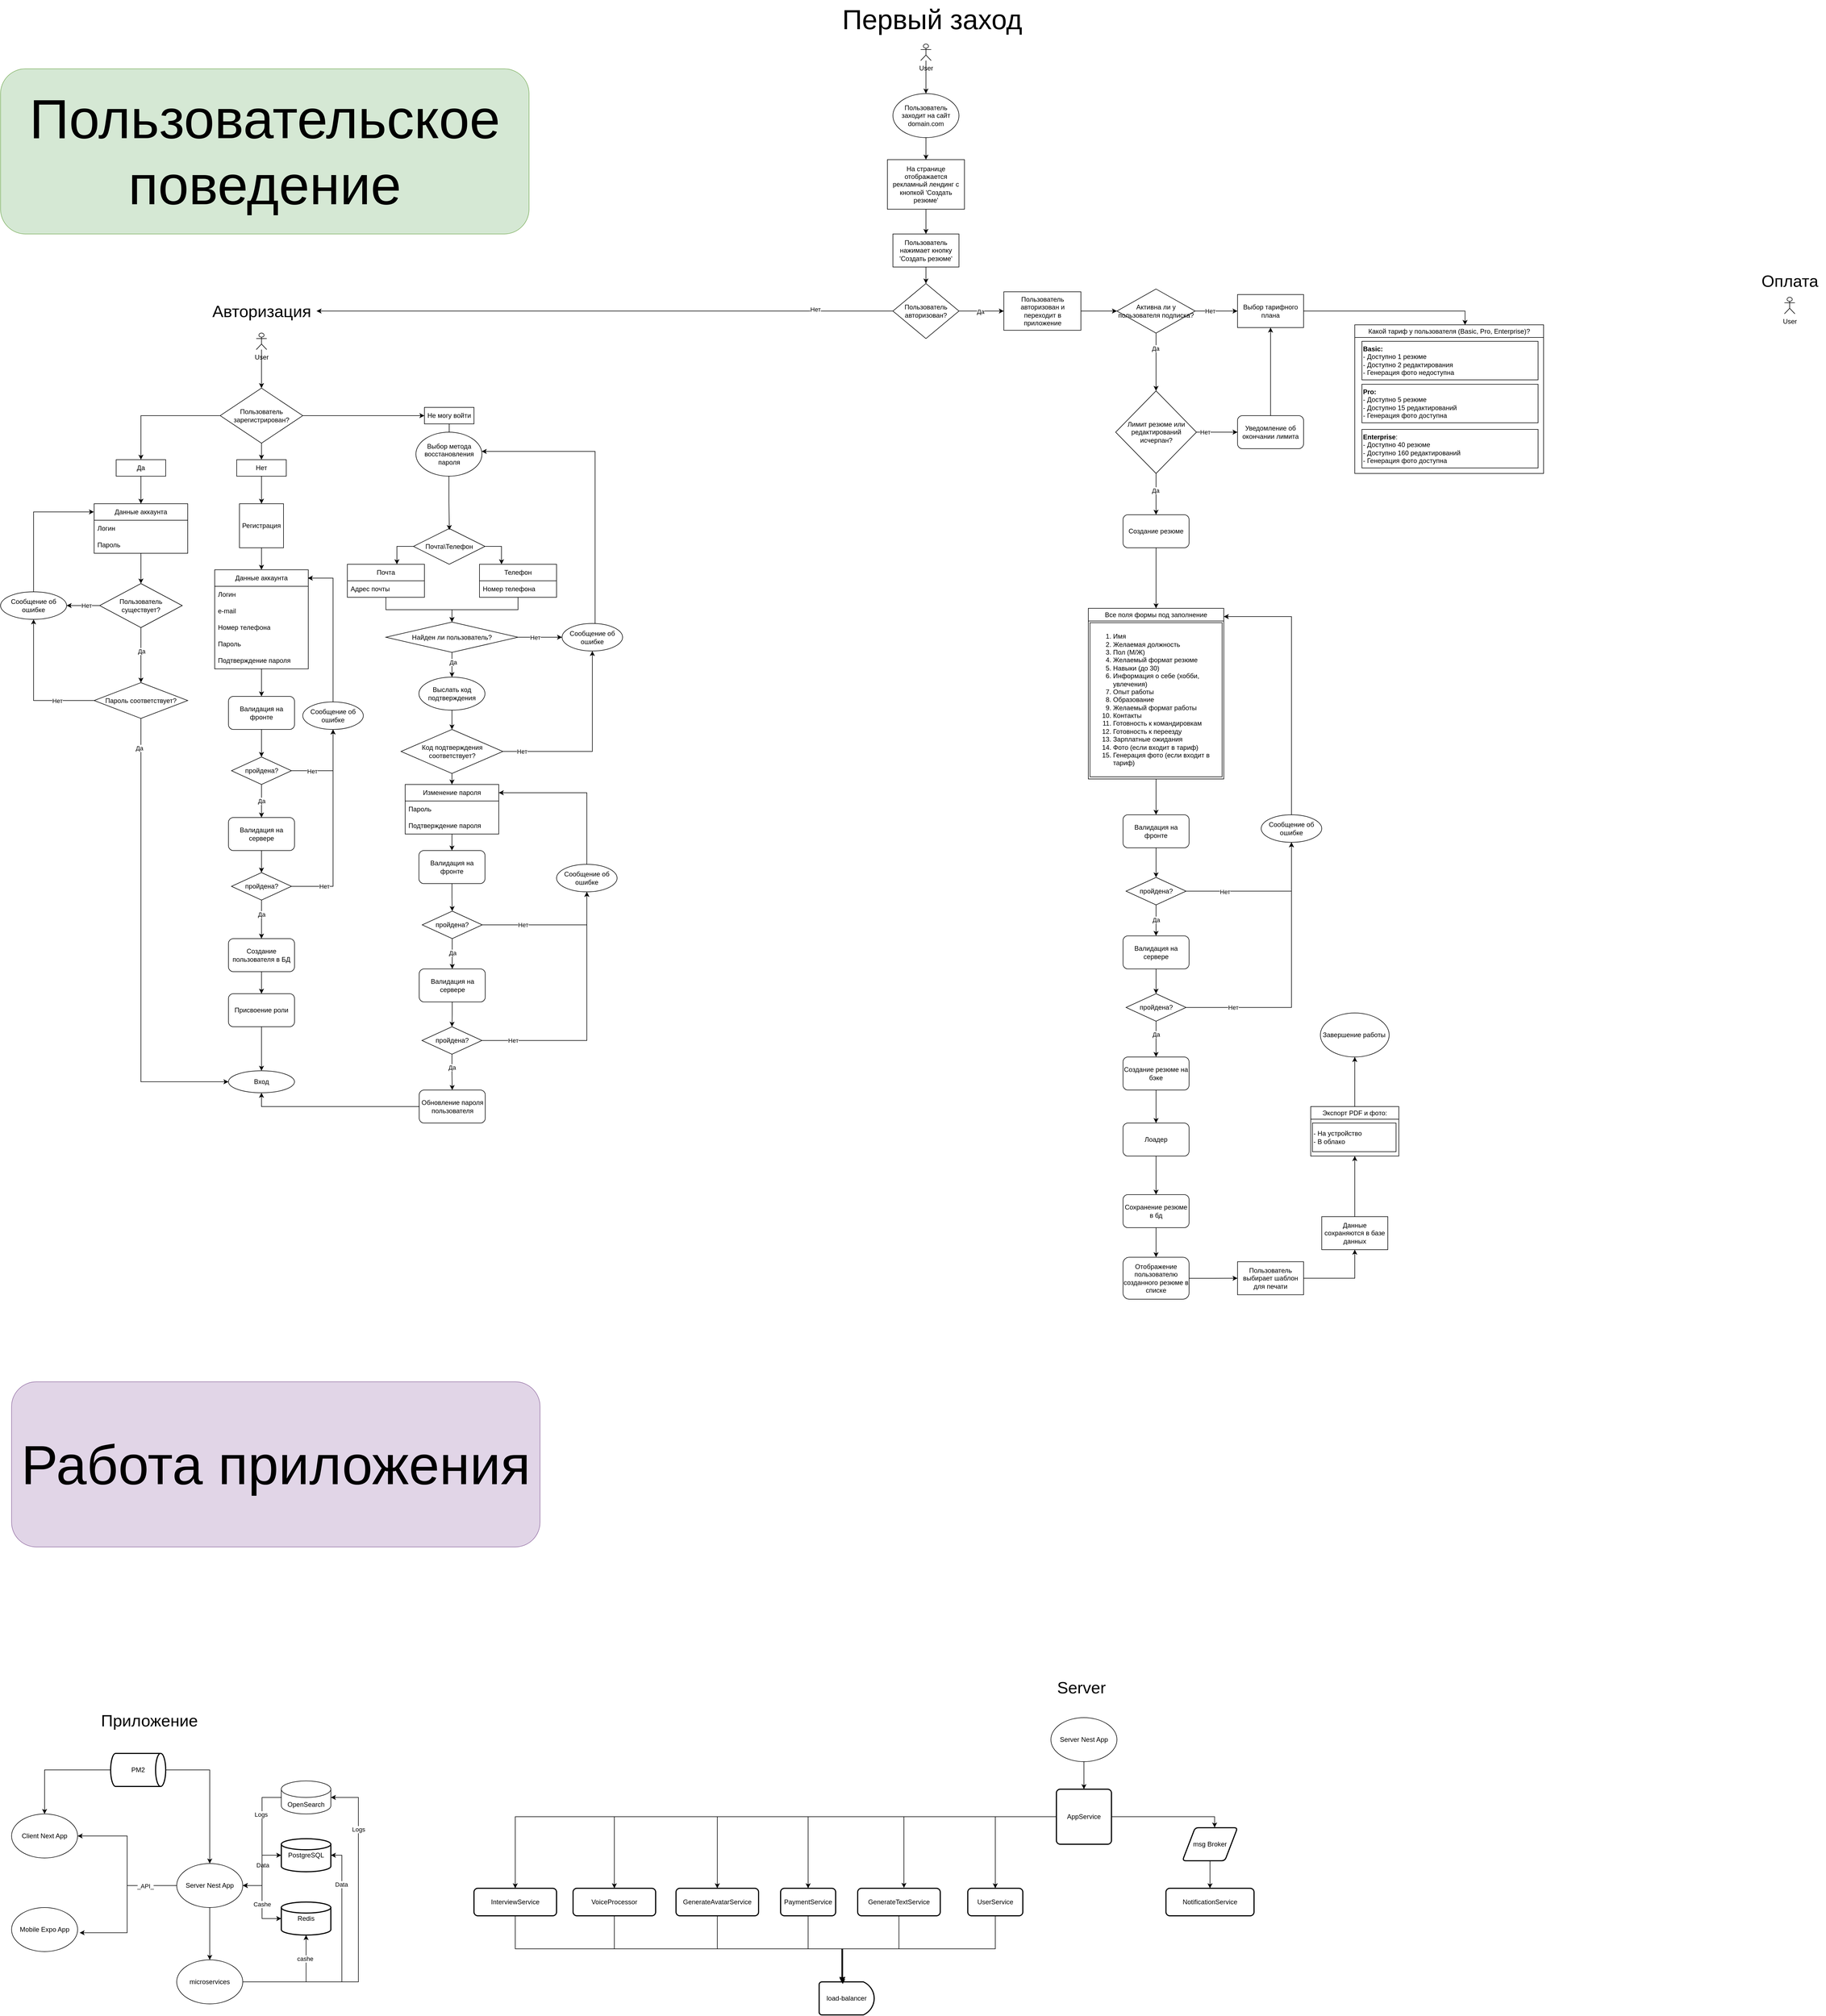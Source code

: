 <mxfile version="25.0.3">
  <diagram name="Страница — 1" id="bwo2oGs9ogktzr2J4hC-">
    <mxGraphModel dx="7224" dy="4249" grid="1" gridSize="10" guides="1" tooltips="1" connect="1" arrows="1" fold="1" page="1" pageScale="1" pageWidth="827" pageHeight="1169" math="0" shadow="0">
      <root>
        <mxCell id="0" />
        <mxCell id="1" parent="0" />
        <mxCell id="MzyutKGNI4zdLHdTND5u-3" style="edgeStyle=orthogonalEdgeStyle;rounded=0;orthogonalLoop=1;jettySize=auto;html=1;entryX=0.5;entryY=0;entryDx=0;entryDy=0;" parent="1" source="MzyutKGNI4zdLHdTND5u-1" target="MzyutKGNI4zdLHdTND5u-2" edge="1">
          <mxGeometry relative="1" as="geometry" />
        </mxCell>
        <mxCell id="MzyutKGNI4zdLHdTND5u-1" value="User" style="shape=umlActor;verticalLabelPosition=bottom;verticalAlign=top;html=1;outlineConnect=0;" parent="1" vertex="1">
          <mxGeometry x="-1175.5" y="495" width="19" height="30" as="geometry" />
        </mxCell>
        <mxCell id="MzyutKGNI4zdLHdTND5u-8" style="edgeStyle=orthogonalEdgeStyle;rounded=0;orthogonalLoop=1;jettySize=auto;html=1;entryX=0.5;entryY=0;entryDx=0;entryDy=0;" parent="1" source="MzyutKGNI4zdLHdTND5u-2" target="MzyutKGNI4zdLHdTND5u-6" edge="1">
          <mxGeometry relative="1" as="geometry" />
        </mxCell>
        <mxCell id="MzyutKGNI4zdLHdTND5u-9" style="edgeStyle=orthogonalEdgeStyle;rounded=0;orthogonalLoop=1;jettySize=auto;html=1;" parent="1" source="MzyutKGNI4zdLHdTND5u-2" target="MzyutKGNI4zdLHdTND5u-5" edge="1">
          <mxGeometry relative="1" as="geometry" />
        </mxCell>
        <mxCell id="MzyutKGNI4zdLHdTND5u-10" style="edgeStyle=orthogonalEdgeStyle;rounded=0;orthogonalLoop=1;jettySize=auto;html=1;entryX=0.5;entryY=0;entryDx=0;entryDy=0;" parent="1" source="MzyutKGNI4zdLHdTND5u-2" target="MzyutKGNI4zdLHdTND5u-7" edge="1">
          <mxGeometry relative="1" as="geometry" />
        </mxCell>
        <mxCell id="MzyutKGNI4zdLHdTND5u-2" value="Пользователь зарегистрирован?" style="rhombus;whiteSpace=wrap;html=1;" parent="1" vertex="1">
          <mxGeometry x="-1241" y="595" width="150" height="100" as="geometry" />
        </mxCell>
        <mxCell id="d9KQUfNCZV6TlSe8xaKp-25" style="edgeStyle=orthogonalEdgeStyle;rounded=0;orthogonalLoop=1;jettySize=auto;html=1;entryX=0.5;entryY=0;entryDx=0;entryDy=0;" parent="1" source="MzyutKGNI4zdLHdTND5u-5" target="d9KQUfNCZV6TlSe8xaKp-24" edge="1">
          <mxGeometry relative="1" as="geometry" />
        </mxCell>
        <mxCell id="MzyutKGNI4zdLHdTND5u-5" value="Не могу войти" style="rounded=0;whiteSpace=wrap;html=1;" parent="1" vertex="1">
          <mxGeometry x="-870" y="630" width="90" height="30" as="geometry" />
        </mxCell>
        <mxCell id="d9KQUfNCZV6TlSe8xaKp-7" style="edgeStyle=orthogonalEdgeStyle;rounded=0;orthogonalLoop=1;jettySize=auto;html=1;entryX=0.5;entryY=0;entryDx=0;entryDy=0;" parent="1" source="MzyutKGNI4zdLHdTND5u-6" target="d9KQUfNCZV6TlSe8xaKp-1" edge="1">
          <mxGeometry relative="1" as="geometry" />
        </mxCell>
        <mxCell id="MzyutKGNI4zdLHdTND5u-6" value="Да" style="rounded=0;whiteSpace=wrap;html=1;" parent="1" vertex="1">
          <mxGeometry x="-1430" y="725" width="90" height="30" as="geometry" />
        </mxCell>
        <mxCell id="MzyutKGNI4zdLHdTND5u-14" style="edgeStyle=orthogonalEdgeStyle;rounded=0;orthogonalLoop=1;jettySize=auto;html=1;entryX=0.5;entryY=0;entryDx=0;entryDy=0;" parent="1" source="MzyutKGNI4zdLHdTND5u-7" target="MzyutKGNI4zdLHdTND5u-13" edge="1">
          <mxGeometry relative="1" as="geometry" />
        </mxCell>
        <mxCell id="MzyutKGNI4zdLHdTND5u-7" value="Нет" style="rounded=0;whiteSpace=wrap;html=1;" parent="1" vertex="1">
          <mxGeometry x="-1211" y="725" width="90" height="30" as="geometry" />
        </mxCell>
        <mxCell id="MzyutKGNI4zdLHdTND5u-11" value="Вход" style="ellipse;whiteSpace=wrap;html=1;" parent="1" vertex="1">
          <mxGeometry x="-1226" y="1835" width="120" height="40" as="geometry" />
        </mxCell>
        <mxCell id="MzyutKGNI4zdLHdTND5u-13" value="Регистрация" style="whiteSpace=wrap;html=1;aspect=fixed;" parent="1" vertex="1">
          <mxGeometry x="-1206" y="805" width="80" height="80" as="geometry" />
        </mxCell>
        <mxCell id="MzyutKGNI4zdLHdTND5u-30" style="edgeStyle=orthogonalEdgeStyle;rounded=0;orthogonalLoop=1;jettySize=auto;html=1;entryX=0.5;entryY=0;entryDx=0;entryDy=0;" parent="1" source="MzyutKGNI4zdLHdTND5u-15" target="MzyutKGNI4zdLHdTND5u-22" edge="1">
          <mxGeometry relative="1" as="geometry" />
        </mxCell>
        <mxCell id="MzyutKGNI4zdLHdTND5u-15" value="Данные аккаунта" style="swimlane;fontStyle=0;childLayout=stackLayout;horizontal=1;startSize=30;horizontalStack=0;resizeParent=1;resizeParentMax=0;resizeLast=0;collapsible=1;marginBottom=0;whiteSpace=wrap;html=1;" parent="1" vertex="1">
          <mxGeometry x="-1251" y="925" width="170" height="180" as="geometry" />
        </mxCell>
        <mxCell id="MzyutKGNI4zdLHdTND5u-16" value="Логин&lt;span style=&quot;white-space: pre;&quot;&gt;&#x9;&lt;/span&gt;&lt;span style=&quot;white-space: pre;&quot;&gt;&#x9;&lt;/span&gt;" style="text;strokeColor=none;fillColor=none;align=left;verticalAlign=middle;spacingLeft=4;spacingRight=4;overflow=hidden;points=[[0,0.5],[1,0.5]];portConstraint=eastwest;rotatable=0;whiteSpace=wrap;html=1;" parent="MzyutKGNI4zdLHdTND5u-15" vertex="1">
          <mxGeometry y="30" width="170" height="30" as="geometry" />
        </mxCell>
        <mxCell id="MzyutKGNI4zdLHdTND5u-18" value="e-mail" style="text;strokeColor=none;fillColor=none;align=left;verticalAlign=middle;spacingLeft=4;spacingRight=4;overflow=hidden;points=[[0,0.5],[1,0.5]];portConstraint=eastwest;rotatable=0;whiteSpace=wrap;html=1;" parent="MzyutKGNI4zdLHdTND5u-15" vertex="1">
          <mxGeometry y="60" width="170" height="30" as="geometry" />
        </mxCell>
        <mxCell id="MzyutKGNI4zdLHdTND5u-20" value="Номер телефона" style="text;strokeColor=none;fillColor=none;align=left;verticalAlign=middle;spacingLeft=4;spacingRight=4;overflow=hidden;points=[[0,0.5],[1,0.5]];portConstraint=eastwest;rotatable=0;whiteSpace=wrap;html=1;" parent="MzyutKGNI4zdLHdTND5u-15" vertex="1">
          <mxGeometry y="90" width="170" height="30" as="geometry" />
        </mxCell>
        <mxCell id="MzyutKGNI4zdLHdTND5u-17" value="Пароль" style="text;strokeColor=none;fillColor=none;align=left;verticalAlign=middle;spacingLeft=4;spacingRight=4;overflow=hidden;points=[[0,0.5],[1,0.5]];portConstraint=eastwest;rotatable=0;whiteSpace=wrap;html=1;" parent="MzyutKGNI4zdLHdTND5u-15" vertex="1">
          <mxGeometry y="120" width="170" height="30" as="geometry" />
        </mxCell>
        <mxCell id="MzyutKGNI4zdLHdTND5u-19" value="Подтверждение пароля" style="text;strokeColor=none;fillColor=none;align=left;verticalAlign=middle;spacingLeft=4;spacingRight=4;overflow=hidden;points=[[0,0.5],[1,0.5]];portConstraint=eastwest;rotatable=0;whiteSpace=wrap;html=1;" parent="MzyutKGNI4zdLHdTND5u-15" vertex="1">
          <mxGeometry y="150" width="170" height="30" as="geometry" />
        </mxCell>
        <mxCell id="MzyutKGNI4zdLHdTND5u-21" style="edgeStyle=orthogonalEdgeStyle;rounded=0;orthogonalLoop=1;jettySize=auto;html=1;entryX=0.5;entryY=0;entryDx=0;entryDy=0;" parent="1" source="MzyutKGNI4zdLHdTND5u-13" target="MzyutKGNI4zdLHdTND5u-15" edge="1">
          <mxGeometry relative="1" as="geometry" />
        </mxCell>
        <mxCell id="MzyutKGNI4zdLHdTND5u-26" style="edgeStyle=orthogonalEdgeStyle;rounded=0;orthogonalLoop=1;jettySize=auto;html=1;entryX=0.5;entryY=0;entryDx=0;entryDy=0;" parent="1" source="MzyutKGNI4zdLHdTND5u-22" target="MzyutKGNI4zdLHdTND5u-24" edge="1">
          <mxGeometry relative="1" as="geometry" />
        </mxCell>
        <mxCell id="MzyutKGNI4zdLHdTND5u-22" value="Валидация на фронте" style="rounded=1;whiteSpace=wrap;html=1;" parent="1" vertex="1">
          <mxGeometry x="-1226" y="1155" width="120" height="60" as="geometry" />
        </mxCell>
        <mxCell id="MzyutKGNI4zdLHdTND5u-36" style="edgeStyle=orthogonalEdgeStyle;rounded=0;orthogonalLoop=1;jettySize=auto;html=1;entryX=0.5;entryY=0;entryDx=0;entryDy=0;" parent="1" source="MzyutKGNI4zdLHdTND5u-23" target="MzyutKGNI4zdLHdTND5u-35" edge="1">
          <mxGeometry relative="1" as="geometry" />
        </mxCell>
        <mxCell id="MzyutKGNI4zdLHdTND5u-23" value="Валидация на сервере" style="rounded=1;whiteSpace=wrap;html=1;" parent="1" vertex="1">
          <mxGeometry x="-1226" y="1375" width="120" height="60" as="geometry" />
        </mxCell>
        <mxCell id="MzyutKGNI4zdLHdTND5u-27" style="edgeStyle=orthogonalEdgeStyle;rounded=0;orthogonalLoop=1;jettySize=auto;html=1;entryX=0.5;entryY=0;entryDx=0;entryDy=0;" parent="1" source="MzyutKGNI4zdLHdTND5u-24" target="MzyutKGNI4zdLHdTND5u-23" edge="1">
          <mxGeometry relative="1" as="geometry" />
        </mxCell>
        <mxCell id="MzyutKGNI4zdLHdTND5u-28" value="Да" style="edgeLabel;html=1;align=center;verticalAlign=middle;resizable=0;points=[];" parent="MzyutKGNI4zdLHdTND5u-27" vertex="1" connectable="0">
          <mxGeometry x="0.556" relative="1" as="geometry">
            <mxPoint y="-17" as="offset" />
          </mxGeometry>
        </mxCell>
        <mxCell id="MzyutKGNI4zdLHdTND5u-33" style="edgeStyle=orthogonalEdgeStyle;rounded=0;orthogonalLoop=1;jettySize=auto;html=1;entryX=0.5;entryY=1;entryDx=0;entryDy=0;" parent="1" source="MzyutKGNI4zdLHdTND5u-24" target="MzyutKGNI4zdLHdTND5u-31" edge="1">
          <mxGeometry relative="1" as="geometry" />
        </mxCell>
        <mxCell id="MzyutKGNI4zdLHdTND5u-34" value="Нет" style="edgeLabel;html=1;align=center;verticalAlign=middle;resizable=0;points=[];" parent="MzyutKGNI4zdLHdTND5u-33" vertex="1" connectable="0">
          <mxGeometry x="-0.502" y="-1" relative="1" as="geometry">
            <mxPoint as="offset" />
          </mxGeometry>
        </mxCell>
        <mxCell id="MzyutKGNI4zdLHdTND5u-24" value="пройдена?" style="rhombus;whiteSpace=wrap;html=1;" parent="1" vertex="1">
          <mxGeometry x="-1220.5" y="1265" width="109" height="50" as="geometry" />
        </mxCell>
        <mxCell id="MzyutKGNI4zdLHdTND5u-31" value="Сообщение об ошибке" style="ellipse;whiteSpace=wrap;html=1;" parent="1" vertex="1">
          <mxGeometry x="-1091" y="1165" width="110" height="50" as="geometry" />
        </mxCell>
        <mxCell id="MzyutKGNI4zdLHdTND5u-32" style="edgeStyle=orthogonalEdgeStyle;rounded=0;orthogonalLoop=1;jettySize=auto;html=1;entryX=0.995;entryY=0.084;entryDx=0;entryDy=0;entryPerimeter=0;" parent="1" source="MzyutKGNI4zdLHdTND5u-31" target="MzyutKGNI4zdLHdTND5u-15" edge="1">
          <mxGeometry relative="1" as="geometry" />
        </mxCell>
        <mxCell id="MzyutKGNI4zdLHdTND5u-37" style="edgeStyle=orthogonalEdgeStyle;rounded=0;orthogonalLoop=1;jettySize=auto;html=1;entryX=0.5;entryY=1;entryDx=0;entryDy=0;" parent="1" source="MzyutKGNI4zdLHdTND5u-35" target="MzyutKGNI4zdLHdTND5u-31" edge="1">
          <mxGeometry relative="1" as="geometry" />
        </mxCell>
        <mxCell id="MzyutKGNI4zdLHdTND5u-38" value="Нет" style="edgeLabel;html=1;align=center;verticalAlign=middle;resizable=0;points=[];" parent="MzyutKGNI4zdLHdTND5u-37" vertex="1" connectable="0">
          <mxGeometry x="-0.6" y="-2" relative="1" as="geometry">
            <mxPoint x="-13" y="-2" as="offset" />
          </mxGeometry>
        </mxCell>
        <mxCell id="MzyutKGNI4zdLHdTND5u-40" style="edgeStyle=orthogonalEdgeStyle;rounded=0;orthogonalLoop=1;jettySize=auto;html=1;" parent="1" source="MzyutKGNI4zdLHdTND5u-35" target="MzyutKGNI4zdLHdTND5u-39" edge="1">
          <mxGeometry relative="1" as="geometry" />
        </mxCell>
        <mxCell id="MzyutKGNI4zdLHdTND5u-41" value="Да" style="edgeLabel;html=1;align=center;verticalAlign=middle;resizable=0;points=[];" parent="MzyutKGNI4zdLHdTND5u-40" vertex="1" connectable="0">
          <mxGeometry x="-0.261" y="2" relative="1" as="geometry">
            <mxPoint x="-2" as="offset" />
          </mxGeometry>
        </mxCell>
        <mxCell id="MzyutKGNI4zdLHdTND5u-35" value="пройдена?" style="rhombus;whiteSpace=wrap;html=1;" parent="1" vertex="1">
          <mxGeometry x="-1220.5" y="1475" width="109" height="50" as="geometry" />
        </mxCell>
        <mxCell id="MzyutKGNI4zdLHdTND5u-43" style="edgeStyle=orthogonalEdgeStyle;rounded=0;orthogonalLoop=1;jettySize=auto;html=1;entryX=0.5;entryY=0;entryDx=0;entryDy=0;" parent="1" source="MzyutKGNI4zdLHdTND5u-39" target="MzyutKGNI4zdLHdTND5u-42" edge="1">
          <mxGeometry relative="1" as="geometry" />
        </mxCell>
        <mxCell id="MzyutKGNI4zdLHdTND5u-39" value="Создание пользователя в БД" style="rounded=1;whiteSpace=wrap;html=1;" parent="1" vertex="1">
          <mxGeometry x="-1226" y="1595" width="120" height="60" as="geometry" />
        </mxCell>
        <mxCell id="MzyutKGNI4zdLHdTND5u-44" style="edgeStyle=orthogonalEdgeStyle;rounded=0;orthogonalLoop=1;jettySize=auto;html=1;" parent="1" source="MzyutKGNI4zdLHdTND5u-42" target="MzyutKGNI4zdLHdTND5u-11" edge="1">
          <mxGeometry relative="1" as="geometry" />
        </mxCell>
        <mxCell id="MzyutKGNI4zdLHdTND5u-42" value="Присвоение роли" style="rounded=1;whiteSpace=wrap;html=1;" parent="1" vertex="1">
          <mxGeometry x="-1226" y="1695" width="120" height="60" as="geometry" />
        </mxCell>
        <mxCell id="MzyutKGNI4zdLHdTND5u-45" value="Client Next App" style="ellipse;whiteSpace=wrap;html=1;" parent="1" vertex="1">
          <mxGeometry x="-1620" y="3185" width="120" height="80" as="geometry" />
        </mxCell>
        <mxCell id="MzyutKGNI4zdLHdTND5u-48" style="edgeStyle=orthogonalEdgeStyle;rounded=0;orthogonalLoop=1;jettySize=auto;html=1;entryX=1;entryY=0.5;entryDx=0;entryDy=0;" parent="1" source="MzyutKGNI4zdLHdTND5u-46" target="MzyutKGNI4zdLHdTND5u-45" edge="1">
          <mxGeometry relative="1" as="geometry" />
        </mxCell>
        <mxCell id="Xiand0NCNIM1yLjSMkjj-1" style="edgeStyle=orthogonalEdgeStyle;rounded=0;orthogonalLoop=1;jettySize=auto;html=1;" edge="1" parent="1" source="MzyutKGNI4zdLHdTND5u-46" target="Xiand0NCNIM1yLjSMkjj-2">
          <mxGeometry relative="1" as="geometry">
            <mxPoint x="-1260" y="3490" as="targetPoint" />
          </mxGeometry>
        </mxCell>
        <mxCell id="MzyutKGNI4zdLHdTND5u-46" value="Server Nest App" style="ellipse;whiteSpace=wrap;html=1;" parent="1" vertex="1">
          <mxGeometry x="-1320" y="3275" width="120" height="80" as="geometry" />
        </mxCell>
        <mxCell id="MzyutKGNI4zdLHdTND5u-47" value="Mobile Expo App" style="ellipse;whiteSpace=wrap;html=1;" parent="1" vertex="1">
          <mxGeometry x="-1620" y="3355" width="120" height="80" as="geometry" />
        </mxCell>
        <mxCell id="MzyutKGNI4zdLHdTND5u-49" style="edgeStyle=orthogonalEdgeStyle;rounded=0;orthogonalLoop=1;jettySize=auto;html=1;entryX=1.03;entryY=0.572;entryDx=0;entryDy=0;entryPerimeter=0;" parent="1" source="MzyutKGNI4zdLHdTND5u-46" target="MzyutKGNI4zdLHdTND5u-47" edge="1">
          <mxGeometry relative="1" as="geometry" />
        </mxCell>
        <mxCell id="MzyutKGNI4zdLHdTND5u-50" value="_API_ " style="edgeLabel;html=1;align=center;verticalAlign=middle;resizable=0;points=[];" parent="MzyutKGNI4zdLHdTND5u-49" vertex="1" connectable="0">
          <mxGeometry x="-0.564" y="1" relative="1" as="geometry">
            <mxPoint as="offset" />
          </mxGeometry>
        </mxCell>
        <mxCell id="MzyutKGNI4zdLHdTND5u-54" style="edgeStyle=orthogonalEdgeStyle;rounded=0;orthogonalLoop=1;jettySize=auto;html=1;entryX=1;entryY=0.5;entryDx=0;entryDy=0;" parent="1" source="MzyutKGNI4zdLHdTND5u-51" target="MzyutKGNI4zdLHdTND5u-46" edge="1">
          <mxGeometry relative="1" as="geometry" />
        </mxCell>
        <mxCell id="MzyutKGNI4zdLHdTND5u-51" value="PostgreSQL" style="strokeWidth=2;html=1;shape=mxgraph.flowchart.database;whiteSpace=wrap;" parent="1" vertex="1">
          <mxGeometry x="-1130" y="3230" width="90" height="60" as="geometry" />
        </mxCell>
        <mxCell id="MzyutKGNI4zdLHdTND5u-52" style="edgeStyle=orthogonalEdgeStyle;rounded=0;orthogonalLoop=1;jettySize=auto;html=1;entryX=0;entryY=0.5;entryDx=0;entryDy=0;entryPerimeter=0;" parent="1" source="MzyutKGNI4zdLHdTND5u-46" target="MzyutKGNI4zdLHdTND5u-51" edge="1">
          <mxGeometry relative="1" as="geometry" />
        </mxCell>
        <mxCell id="MzyutKGNI4zdLHdTND5u-62" value="Data" style="edgeLabel;html=1;align=center;verticalAlign=middle;resizable=0;points=[];" parent="MzyutKGNI4zdLHdTND5u-52" vertex="1" connectable="0">
          <mxGeometry x="0.151" y="-1" relative="1" as="geometry">
            <mxPoint as="offset" />
          </mxGeometry>
        </mxCell>
        <mxCell id="MzyutKGNI4zdLHdTND5u-56" style="edgeStyle=orthogonalEdgeStyle;rounded=0;orthogonalLoop=1;jettySize=auto;html=1;entryX=1;entryY=0.5;entryDx=0;entryDy=0;" parent="1" source="MzyutKGNI4zdLHdTND5u-55" target="MzyutKGNI4zdLHdTND5u-46" edge="1">
          <mxGeometry relative="1" as="geometry" />
        </mxCell>
        <mxCell id="MzyutKGNI4zdLHdTND5u-55" value="Redis" style="strokeWidth=2;html=1;shape=mxgraph.flowchart.database;whiteSpace=wrap;" parent="1" vertex="1">
          <mxGeometry x="-1130" y="3345" width="90" height="60" as="geometry" />
        </mxCell>
        <mxCell id="MzyutKGNI4zdLHdTND5u-57" style="edgeStyle=orthogonalEdgeStyle;rounded=0;orthogonalLoop=1;jettySize=auto;html=1;entryX=0;entryY=0.5;entryDx=0;entryDy=0;entryPerimeter=0;" parent="1" source="MzyutKGNI4zdLHdTND5u-46" target="MzyutKGNI4zdLHdTND5u-55" edge="1">
          <mxGeometry relative="1" as="geometry" />
        </mxCell>
        <mxCell id="MzyutKGNI4zdLHdTND5u-61" value="Cashe" style="edgeLabel;html=1;align=center;verticalAlign=middle;resizable=0;points=[];" parent="MzyutKGNI4zdLHdTND5u-57" vertex="1" connectable="0">
          <mxGeometry x="0.062" relative="1" as="geometry">
            <mxPoint as="offset" />
          </mxGeometry>
        </mxCell>
        <mxCell id="MzyutKGNI4zdLHdTND5u-59" style="edgeStyle=orthogonalEdgeStyle;rounded=0;orthogonalLoop=1;jettySize=auto;html=1;entryX=0.5;entryY=0;entryDx=0;entryDy=0;" parent="1" source="MzyutKGNI4zdLHdTND5u-58" target="MzyutKGNI4zdLHdTND5u-46" edge="1">
          <mxGeometry relative="1" as="geometry">
            <Array as="points">
              <mxPoint x="-1260" y="3105" />
            </Array>
          </mxGeometry>
        </mxCell>
        <mxCell id="MzyutKGNI4zdLHdTND5u-60" style="edgeStyle=orthogonalEdgeStyle;rounded=0;orthogonalLoop=1;jettySize=auto;html=1;" parent="1" source="MzyutKGNI4zdLHdTND5u-58" target="MzyutKGNI4zdLHdTND5u-45" edge="1">
          <mxGeometry relative="1" as="geometry" />
        </mxCell>
        <mxCell id="MzyutKGNI4zdLHdTND5u-58" value="PM2" style="strokeWidth=2;html=1;shape=mxgraph.flowchart.direct_data;whiteSpace=wrap;" parent="1" vertex="1">
          <mxGeometry x="-1440" y="3075" width="100" height="60" as="geometry" />
        </mxCell>
        <mxCell id="MzyutKGNI4zdLHdTND5u-65" style="edgeStyle=orthogonalEdgeStyle;rounded=0;orthogonalLoop=1;jettySize=auto;html=1;entryX=0.5;entryY=0;entryDx=0;entryDy=0;" parent="1" source="MzyutKGNI4zdLHdTND5u-63" target="MzyutKGNI4zdLHdTND5u-67" edge="1">
          <mxGeometry relative="1" as="geometry">
            <mxPoint x="328.0" y="3190" as="targetPoint" />
          </mxGeometry>
        </mxCell>
        <mxCell id="MzyutKGNI4zdLHdTND5u-63" value="Server Nest App" style="ellipse;whiteSpace=wrap;html=1;" parent="1" vertex="1">
          <mxGeometry x="268" y="3010" width="120" height="80" as="geometry" />
        </mxCell>
        <mxCell id="MzyutKGNI4zdLHdTND5u-66" value="NotificationService" style="rounded=1;whiteSpace=wrap;html=1;absoluteArcSize=1;arcSize=14;strokeWidth=2;" parent="1" vertex="1">
          <mxGeometry x="477" y="3320" width="160" height="50" as="geometry" />
        </mxCell>
        <mxCell id="MzyutKGNI4zdLHdTND5u-72" style="edgeStyle=orthogonalEdgeStyle;rounded=0;orthogonalLoop=1;jettySize=auto;html=1;entryX=0.5;entryY=0;entryDx=0;entryDy=0;" parent="1" source="MzyutKGNI4zdLHdTND5u-67" target="MzyutKGNI4zdLHdTND5u-71" edge="1">
          <mxGeometry relative="1" as="geometry" />
        </mxCell>
        <mxCell id="MzyutKGNI4zdLHdTND5u-74" style="edgeStyle=orthogonalEdgeStyle;rounded=0;orthogonalLoop=1;jettySize=auto;html=1;" parent="1" source="MzyutKGNI4zdLHdTND5u-67" target="MzyutKGNI4zdLHdTND5u-73" edge="1">
          <mxGeometry relative="1" as="geometry" />
        </mxCell>
        <mxCell id="MzyutKGNI4zdLHdTND5u-78" style="edgeStyle=orthogonalEdgeStyle;rounded=0;orthogonalLoop=1;jettySize=auto;html=1;entryX=0.5;entryY=0;entryDx=0;entryDy=0;" parent="1" source="MzyutKGNI4zdLHdTND5u-67" target="MzyutKGNI4zdLHdTND5u-77" edge="1">
          <mxGeometry relative="1" as="geometry" />
        </mxCell>
        <mxCell id="Xiand0NCNIM1yLjSMkjj-17" style="edgeStyle=orthogonalEdgeStyle;rounded=0;orthogonalLoop=1;jettySize=auto;html=1;" edge="1" parent="1" source="MzyutKGNI4zdLHdTND5u-67" target="Xiand0NCNIM1yLjSMkjj-15">
          <mxGeometry relative="1" as="geometry" />
        </mxCell>
        <mxCell id="Xiand0NCNIM1yLjSMkjj-23" style="edgeStyle=orthogonalEdgeStyle;rounded=0;orthogonalLoop=1;jettySize=auto;html=1;" edge="1" parent="1" source="MzyutKGNI4zdLHdTND5u-67" target="Xiand0NCNIM1yLjSMkjj-20">
          <mxGeometry relative="1" as="geometry" />
        </mxCell>
        <mxCell id="MzyutKGNI4zdLHdTND5u-67" value="AppService" style="rounded=1;whiteSpace=wrap;html=1;absoluteArcSize=1;arcSize=14;strokeWidth=2;" parent="1" vertex="1">
          <mxGeometry x="278" y="3140" width="100" height="100" as="geometry" />
        </mxCell>
        <mxCell id="MzyutKGNI4zdLHdTND5u-70" style="edgeStyle=orthogonalEdgeStyle;rounded=0;orthogonalLoop=1;jettySize=auto;html=1;" parent="1" source="MzyutKGNI4zdLHdTND5u-68" target="MzyutKGNI4zdLHdTND5u-66" edge="1">
          <mxGeometry relative="1" as="geometry" />
        </mxCell>
        <mxCell id="MzyutKGNI4zdLHdTND5u-68" value="msg Broker" style="shape=parallelogram;html=1;strokeWidth=2;perimeter=parallelogramPerimeter;whiteSpace=wrap;rounded=1;arcSize=12;size=0.23;" parent="1" vertex="1">
          <mxGeometry x="507" y="3210" width="100" height="60" as="geometry" />
        </mxCell>
        <mxCell id="MzyutKGNI4zdLHdTND5u-69" style="edgeStyle=orthogonalEdgeStyle;rounded=0;orthogonalLoop=1;jettySize=auto;html=1;entryX=0.584;entryY=-0.007;entryDx=0;entryDy=0;entryPerimeter=0;" parent="1" source="MzyutKGNI4zdLHdTND5u-67" target="MzyutKGNI4zdLHdTND5u-68" edge="1">
          <mxGeometry relative="1" as="geometry" />
        </mxCell>
        <mxCell id="MzyutKGNI4zdLHdTND5u-71" value="PaymentService" style="rounded=1;whiteSpace=wrap;html=1;absoluteArcSize=1;arcSize=14;strokeWidth=2;" parent="1" vertex="1">
          <mxGeometry x="-223" y="3320" width="100" height="50" as="geometry" />
        </mxCell>
        <mxCell id="MzyutKGNI4zdLHdTND5u-73" value="UserService" style="rounded=1;whiteSpace=wrap;html=1;absoluteArcSize=1;arcSize=14;strokeWidth=2;" parent="1" vertex="1">
          <mxGeometry x="117" y="3320" width="100" height="50" as="geometry" />
        </mxCell>
        <mxCell id="MzyutKGNI4zdLHdTND5u-75" value="GenerateTextService" style="rounded=1;whiteSpace=wrap;html=1;absoluteArcSize=1;arcSize=14;strokeWidth=2;" parent="1" vertex="1">
          <mxGeometry x="-83" y="3320" width="150" height="50" as="geometry" />
        </mxCell>
        <mxCell id="MzyutKGNI4zdLHdTND5u-76" style="edgeStyle=orthogonalEdgeStyle;rounded=0;orthogonalLoop=1;jettySize=auto;html=1;entryX=0.56;entryY=-0.016;entryDx=0;entryDy=0;entryPerimeter=0;" parent="1" source="MzyutKGNI4zdLHdTND5u-67" target="MzyutKGNI4zdLHdTND5u-75" edge="1">
          <mxGeometry relative="1" as="geometry" />
        </mxCell>
        <mxCell id="MzyutKGNI4zdLHdTND5u-77" value="GenerateAvatarService" style="rounded=1;whiteSpace=wrap;html=1;absoluteArcSize=1;arcSize=14;strokeWidth=2;" parent="1" vertex="1">
          <mxGeometry x="-413" y="3320" width="150" height="50" as="geometry" />
        </mxCell>
        <mxCell id="MzyutKGNI4zdLHdTND5u-79" value="load-balancer" style="strokeWidth=2;html=1;shape=mxgraph.flowchart.delay;whiteSpace=wrap;" parent="1" vertex="1">
          <mxGeometry x="-153" y="3490" width="100" height="60" as="geometry" />
        </mxCell>
        <mxCell id="MzyutKGNI4zdLHdTND5u-80" style="edgeStyle=orthogonalEdgeStyle;rounded=0;orthogonalLoop=1;jettySize=auto;html=1;entryX=0.429;entryY=0.065;entryDx=0;entryDy=0;entryPerimeter=0;" parent="1" source="MzyutKGNI4zdLHdTND5u-77" target="MzyutKGNI4zdLHdTND5u-79" edge="1">
          <mxGeometry relative="1" as="geometry">
            <Array as="points">
              <mxPoint x="-338" y="3430" />
              <mxPoint x="-110" y="3430" />
            </Array>
          </mxGeometry>
        </mxCell>
        <mxCell id="MzyutKGNI4zdLHdTND5u-81" style="edgeStyle=orthogonalEdgeStyle;rounded=0;orthogonalLoop=1;jettySize=auto;html=1;entryX=0.429;entryY=-0.005;entryDx=0;entryDy=0;entryPerimeter=0;" parent="1" source="MzyutKGNI4zdLHdTND5u-71" target="MzyutKGNI4zdLHdTND5u-79" edge="1">
          <mxGeometry relative="1" as="geometry" />
        </mxCell>
        <mxCell id="MzyutKGNI4zdLHdTND5u-82" style="edgeStyle=orthogonalEdgeStyle;rounded=0;orthogonalLoop=1;jettySize=auto;html=1;entryX=0.417;entryY=0.038;entryDx=0;entryDy=0;entryPerimeter=0;" parent="1" source="MzyutKGNI4zdLHdTND5u-75" target="MzyutKGNI4zdLHdTND5u-79" edge="1">
          <mxGeometry relative="1" as="geometry" />
        </mxCell>
        <mxCell id="MzyutKGNI4zdLHdTND5u-83" style="edgeStyle=orthogonalEdgeStyle;rounded=0;orthogonalLoop=1;jettySize=auto;html=1;entryX=0.429;entryY=0.012;entryDx=0;entryDy=0;entryPerimeter=0;" parent="1" source="MzyutKGNI4zdLHdTND5u-73" target="MzyutKGNI4zdLHdTND5u-79" edge="1">
          <mxGeometry relative="1" as="geometry">
            <Array as="points">
              <mxPoint x="167" y="3430" />
              <mxPoint x="-110" y="3430" />
            </Array>
          </mxGeometry>
        </mxCell>
        <mxCell id="MzyutKGNI4zdLHdTND5u-84" value="&lt;font style=&quot;font-size: 30px;&quot;&gt;Авторизация&lt;/font&gt;" style="text;html=1;align=center;verticalAlign=middle;resizable=0;points=[];autosize=1;strokeColor=none;fillColor=none;strokeWidth=5;" parent="1" vertex="1">
          <mxGeometry x="-1266" y="430" width="200" height="50" as="geometry" />
        </mxCell>
        <mxCell id="MzyutKGNI4zdLHdTND5u-85" value="&lt;font style=&quot;font-size: 30px;&quot;&gt;&lt;font style=&quot;vertical-align: inherit;&quot;&gt;&lt;font style=&quot;vertical-align: inherit;&quot;&gt;Приложение&lt;/font&gt;&lt;/font&gt;&lt;br&gt;&lt;/font&gt;" style="text;html=1;align=center;verticalAlign=middle;resizable=0;points=[];autosize=1;strokeColor=none;fillColor=none;strokeWidth=5;" parent="1" vertex="1">
          <mxGeometry x="-1470" y="2990" width="200" height="50" as="geometry" />
        </mxCell>
        <mxCell id="MzyutKGNI4zdLHdTND5u-86" value="&lt;font style=&quot;font-size: 30px;&quot;&gt;Server&lt;/font&gt;" style="text;html=1;align=center;verticalAlign=middle;resizable=0;points=[];autosize=1;strokeColor=none;fillColor=none;strokeWidth=5;" parent="1" vertex="1">
          <mxGeometry x="268" y="2930" width="110" height="50" as="geometry" />
        </mxCell>
        <mxCell id="d9KQUfNCZV6TlSe8xaKp-9" style="edgeStyle=orthogonalEdgeStyle;rounded=0;orthogonalLoop=1;jettySize=auto;html=1;" parent="1" source="d9KQUfNCZV6TlSe8xaKp-1" target="d9KQUfNCZV6TlSe8xaKp-8" edge="1">
          <mxGeometry relative="1" as="geometry" />
        </mxCell>
        <mxCell id="d9KQUfNCZV6TlSe8xaKp-1" value="Данные аккаунта" style="swimlane;fontStyle=0;childLayout=stackLayout;horizontal=1;startSize=30;horizontalStack=0;resizeParent=1;resizeParentMax=0;resizeLast=0;collapsible=1;marginBottom=0;whiteSpace=wrap;html=1;" parent="1" vertex="1">
          <mxGeometry x="-1470" y="805" width="170" height="90" as="geometry">
            <mxRectangle x="-1470" y="805" width="140" height="30" as="alternateBounds" />
          </mxGeometry>
        </mxCell>
        <mxCell id="d9KQUfNCZV6TlSe8xaKp-2" value="Логин&lt;span style=&quot;white-space: pre;&quot;&gt;&#x9;&lt;/span&gt;&lt;span style=&quot;white-space: pre;&quot;&gt;&#x9;&lt;/span&gt;" style="text;strokeColor=none;fillColor=none;align=left;verticalAlign=middle;spacingLeft=4;spacingRight=4;overflow=hidden;points=[[0,0.5],[1,0.5]];portConstraint=eastwest;rotatable=0;whiteSpace=wrap;html=1;" parent="d9KQUfNCZV6TlSe8xaKp-1" vertex="1">
          <mxGeometry y="30" width="170" height="30" as="geometry" />
        </mxCell>
        <mxCell id="d9KQUfNCZV6TlSe8xaKp-5" value="Пароль" style="text;strokeColor=none;fillColor=none;align=left;verticalAlign=middle;spacingLeft=4;spacingRight=4;overflow=hidden;points=[[0,0.5],[1,0.5]];portConstraint=eastwest;rotatable=0;whiteSpace=wrap;html=1;" parent="d9KQUfNCZV6TlSe8xaKp-1" vertex="1">
          <mxGeometry y="60" width="170" height="30" as="geometry" />
        </mxCell>
        <mxCell id="d9KQUfNCZV6TlSe8xaKp-13" style="edgeStyle=orthogonalEdgeStyle;rounded=0;orthogonalLoop=1;jettySize=auto;html=1;" parent="1" source="d9KQUfNCZV6TlSe8xaKp-8" target="d9KQUfNCZV6TlSe8xaKp-12" edge="1">
          <mxGeometry relative="1" as="geometry" />
        </mxCell>
        <mxCell id="d9KQUfNCZV6TlSe8xaKp-14" value="Да" style="edgeLabel;html=1;align=center;verticalAlign=middle;resizable=0;points=[];" parent="d9KQUfNCZV6TlSe8xaKp-13" vertex="1" connectable="0">
          <mxGeometry x="-0.146" y="1" relative="1" as="geometry">
            <mxPoint as="offset" />
          </mxGeometry>
        </mxCell>
        <mxCell id="d9KQUfNCZV6TlSe8xaKp-19" style="edgeStyle=orthogonalEdgeStyle;rounded=0;orthogonalLoop=1;jettySize=auto;html=1;" parent="1" source="d9KQUfNCZV6TlSe8xaKp-8" target="d9KQUfNCZV6TlSe8xaKp-17" edge="1">
          <mxGeometry relative="1" as="geometry">
            <mxPoint x="-1520.0" y="990" as="targetPoint" />
          </mxGeometry>
        </mxCell>
        <mxCell id="d9KQUfNCZV6TlSe8xaKp-21" value="Нет" style="edgeLabel;html=1;align=center;verticalAlign=middle;resizable=0;points=[];" parent="d9KQUfNCZV6TlSe8xaKp-19" vertex="1" connectable="0">
          <mxGeometry x="-0.203" relative="1" as="geometry">
            <mxPoint as="offset" />
          </mxGeometry>
        </mxCell>
        <mxCell id="d9KQUfNCZV6TlSe8xaKp-8" value="Пользователь существует?" style="rhombus;whiteSpace=wrap;html=1;" parent="1" vertex="1">
          <mxGeometry x="-1460" y="950" width="150" height="80" as="geometry" />
        </mxCell>
        <mxCell id="d9KQUfNCZV6TlSe8xaKp-15" style="edgeStyle=orthogonalEdgeStyle;rounded=0;orthogonalLoop=1;jettySize=auto;html=1;entryX=0;entryY=0.5;entryDx=0;entryDy=0;" parent="1" source="d9KQUfNCZV6TlSe8xaKp-12" target="MzyutKGNI4zdLHdTND5u-11" edge="1">
          <mxGeometry relative="1" as="geometry">
            <Array as="points">
              <mxPoint x="-1385" y="1855" />
            </Array>
          </mxGeometry>
        </mxCell>
        <mxCell id="d9KQUfNCZV6TlSe8xaKp-16" value="Да" style="edgeLabel;html=1;align=center;verticalAlign=middle;resizable=0;points=[];" parent="d9KQUfNCZV6TlSe8xaKp-15" vertex="1" connectable="0">
          <mxGeometry x="-0.868" y="-3" relative="1" as="geometry">
            <mxPoint as="offset" />
          </mxGeometry>
        </mxCell>
        <mxCell id="d9KQUfNCZV6TlSe8xaKp-18" style="edgeStyle=orthogonalEdgeStyle;rounded=0;orthogonalLoop=1;jettySize=auto;html=1;" parent="1" source="d9KQUfNCZV6TlSe8xaKp-12" target="d9KQUfNCZV6TlSe8xaKp-17" edge="1">
          <mxGeometry relative="1" as="geometry">
            <mxPoint x="-1580.0" y="1015" as="targetPoint" />
          </mxGeometry>
        </mxCell>
        <mxCell id="d9KQUfNCZV6TlSe8xaKp-22" value="Нет" style="edgeLabel;html=1;align=center;verticalAlign=middle;resizable=0;points=[];" parent="d9KQUfNCZV6TlSe8xaKp-18" vertex="1" connectable="0">
          <mxGeometry x="-0.481" relative="1" as="geometry">
            <mxPoint as="offset" />
          </mxGeometry>
        </mxCell>
        <mxCell id="d9KQUfNCZV6TlSe8xaKp-12" value="Пароль соответствует?" style="rhombus;whiteSpace=wrap;html=1;" parent="1" vertex="1">
          <mxGeometry x="-1470" y="1130" width="170" height="65" as="geometry" />
        </mxCell>
        <mxCell id="d9KQUfNCZV6TlSe8xaKp-17" value="Сообщение об ошибке" style="ellipse;whiteSpace=wrap;html=1;" parent="1" vertex="1">
          <mxGeometry x="-1640" y="965" width="120" height="50" as="geometry" />
        </mxCell>
        <mxCell id="d9KQUfNCZV6TlSe8xaKp-23" style="edgeStyle=orthogonalEdgeStyle;rounded=0;orthogonalLoop=1;jettySize=auto;html=1;entryX=-0.002;entryY=0.165;entryDx=0;entryDy=0;entryPerimeter=0;" parent="1" source="d9KQUfNCZV6TlSe8xaKp-17" target="d9KQUfNCZV6TlSe8xaKp-1" edge="1">
          <mxGeometry relative="1" as="geometry">
            <mxPoint x="-1580.0" y="965" as="sourcePoint" />
            <Array as="points">
              <mxPoint x="-1580" y="820" />
            </Array>
          </mxGeometry>
        </mxCell>
        <mxCell id="d9KQUfNCZV6TlSe8xaKp-24" value="Выбор метода восстановления пароля" style="ellipse;whiteSpace=wrap;html=1;" parent="1" vertex="1">
          <mxGeometry x="-885.5" y="675" width="120" height="80" as="geometry" />
        </mxCell>
        <mxCell id="d9KQUfNCZV6TlSe8xaKp-32" style="edgeStyle=orthogonalEdgeStyle;rounded=0;orthogonalLoop=1;jettySize=auto;html=1;" parent="1" source="d9KQUfNCZV6TlSe8xaKp-26" target="d9KQUfNCZV6TlSe8xaKp-28" edge="1">
          <mxGeometry relative="1" as="geometry">
            <Array as="points">
              <mxPoint x="-920" y="883" />
            </Array>
          </mxGeometry>
        </mxCell>
        <mxCell id="d9KQUfNCZV6TlSe8xaKp-35" style="edgeStyle=orthogonalEdgeStyle;rounded=0;orthogonalLoop=1;jettySize=auto;html=1;" parent="1" source="d9KQUfNCZV6TlSe8xaKp-26" target="d9KQUfNCZV6TlSe8xaKp-33" edge="1">
          <mxGeometry relative="1" as="geometry">
            <Array as="points">
              <mxPoint x="-730" y="883" />
            </Array>
          </mxGeometry>
        </mxCell>
        <mxCell id="d9KQUfNCZV6TlSe8xaKp-26" value="Почта\Телефон" style="rhombus;whiteSpace=wrap;html=1;" parent="1" vertex="1">
          <mxGeometry x="-890" y="850" width="130" height="65" as="geometry" />
        </mxCell>
        <mxCell id="d9KQUfNCZV6TlSe8xaKp-27" style="edgeStyle=orthogonalEdgeStyle;rounded=0;orthogonalLoop=1;jettySize=auto;html=1;entryX=0.502;entryY=0.043;entryDx=0;entryDy=0;entryPerimeter=0;" parent="1" source="d9KQUfNCZV6TlSe8xaKp-24" target="d9KQUfNCZV6TlSe8xaKp-26" edge="1">
          <mxGeometry relative="1" as="geometry" />
        </mxCell>
        <mxCell id="d9KQUfNCZV6TlSe8xaKp-38" style="edgeStyle=orthogonalEdgeStyle;rounded=0;orthogonalLoop=1;jettySize=auto;html=1;" parent="1" source="d9KQUfNCZV6TlSe8xaKp-28" target="d9KQUfNCZV6TlSe8xaKp-36" edge="1">
          <mxGeometry relative="1" as="geometry" />
        </mxCell>
        <mxCell id="d9KQUfNCZV6TlSe8xaKp-28" value="&lt;div&gt;Почта&lt;/div&gt;" style="swimlane;fontStyle=0;childLayout=stackLayout;horizontal=1;startSize=30;horizontalStack=0;resizeParent=1;resizeParentMax=0;resizeLast=0;collapsible=1;marginBottom=0;whiteSpace=wrap;html=1;" parent="1" vertex="1">
          <mxGeometry x="-1010" y="915" width="140" height="60" as="geometry" />
        </mxCell>
        <mxCell id="d9KQUfNCZV6TlSe8xaKp-29" value="Адрес почты" style="text;strokeColor=none;fillColor=none;align=left;verticalAlign=middle;spacingLeft=4;spacingRight=4;overflow=hidden;points=[[0,0.5],[1,0.5]];portConstraint=eastwest;rotatable=0;whiteSpace=wrap;html=1;" parent="d9KQUfNCZV6TlSe8xaKp-28" vertex="1">
          <mxGeometry y="30" width="140" height="30" as="geometry" />
        </mxCell>
        <mxCell id="d9KQUfNCZV6TlSe8xaKp-37" style="edgeStyle=orthogonalEdgeStyle;rounded=0;orthogonalLoop=1;jettySize=auto;html=1;entryX=0.5;entryY=0;entryDx=0;entryDy=0;" parent="1" source="d9KQUfNCZV6TlSe8xaKp-33" target="d9KQUfNCZV6TlSe8xaKp-36" edge="1">
          <mxGeometry relative="1" as="geometry" />
        </mxCell>
        <mxCell id="d9KQUfNCZV6TlSe8xaKp-33" value="Телефон" style="swimlane;fontStyle=0;childLayout=stackLayout;horizontal=1;startSize=30;horizontalStack=0;resizeParent=1;resizeParentMax=0;resizeLast=0;collapsible=1;marginBottom=0;whiteSpace=wrap;html=1;" parent="1" vertex="1">
          <mxGeometry x="-770" y="915" width="140" height="60" as="geometry" />
        </mxCell>
        <mxCell id="d9KQUfNCZV6TlSe8xaKp-34" value="Номер телефона" style="text;strokeColor=none;fillColor=none;align=left;verticalAlign=middle;spacingLeft=4;spacingRight=4;overflow=hidden;points=[[0,0.5],[1,0.5]];portConstraint=eastwest;rotatable=0;whiteSpace=wrap;html=1;" parent="d9KQUfNCZV6TlSe8xaKp-33" vertex="1">
          <mxGeometry y="30" width="140" height="30" as="geometry" />
        </mxCell>
        <mxCell id="d9KQUfNCZV6TlSe8xaKp-40" style="edgeStyle=orthogonalEdgeStyle;rounded=0;orthogonalLoop=1;jettySize=auto;html=1;" parent="1" source="d9KQUfNCZV6TlSe8xaKp-36" target="d9KQUfNCZV6TlSe8xaKp-39" edge="1">
          <mxGeometry relative="1" as="geometry">
            <mxPoint x="-610" y="1092.5" as="targetPoint" />
          </mxGeometry>
        </mxCell>
        <mxCell id="d9KQUfNCZV6TlSe8xaKp-42" value="Нет" style="edgeLabel;html=1;align=center;verticalAlign=middle;resizable=0;points=[];" parent="d9KQUfNCZV6TlSe8xaKp-40" vertex="1" connectable="0">
          <mxGeometry x="-0.168" y="-1" relative="1" as="geometry">
            <mxPoint x="-3" y="-1" as="offset" />
          </mxGeometry>
        </mxCell>
        <mxCell id="d9KQUfNCZV6TlSe8xaKp-46" style="edgeStyle=orthogonalEdgeStyle;rounded=0;orthogonalLoop=1;jettySize=auto;html=1;" parent="1" source="d9KQUfNCZV6TlSe8xaKp-36" target="d9KQUfNCZV6TlSe8xaKp-44" edge="1">
          <mxGeometry relative="1" as="geometry" />
        </mxCell>
        <mxCell id="d9KQUfNCZV6TlSe8xaKp-51" value="Да" style="edgeLabel;html=1;align=center;verticalAlign=middle;resizable=0;points=[];" parent="d9KQUfNCZV6TlSe8xaKp-46" vertex="1" connectable="0">
          <mxGeometry x="-0.196" y="2" relative="1" as="geometry">
            <mxPoint as="offset" />
          </mxGeometry>
        </mxCell>
        <mxCell id="d9KQUfNCZV6TlSe8xaKp-36" value="Найден ли пользователь?" style="rhombus;whiteSpace=wrap;html=1;" parent="1" vertex="1">
          <mxGeometry x="-940" y="1020" width="240" height="55" as="geometry" />
        </mxCell>
        <mxCell id="d9KQUfNCZV6TlSe8xaKp-82" style="edgeStyle=orthogonalEdgeStyle;rounded=0;orthogonalLoop=1;jettySize=auto;html=1;" parent="1" source="d9KQUfNCZV6TlSe8xaKp-39" target="d9KQUfNCZV6TlSe8xaKp-24" edge="1">
          <mxGeometry relative="1" as="geometry">
            <Array as="points">
              <mxPoint x="-560" y="710" />
            </Array>
          </mxGeometry>
        </mxCell>
        <mxCell id="d9KQUfNCZV6TlSe8xaKp-39" value="Сообщение об ошибке" style="ellipse;whiteSpace=wrap;html=1;" parent="1" vertex="1">
          <mxGeometry x="-620" y="1022.5" width="110" height="50" as="geometry" />
        </mxCell>
        <mxCell id="d9KQUfNCZV6TlSe8xaKp-48" style="edgeStyle=orthogonalEdgeStyle;rounded=0;orthogonalLoop=1;jettySize=auto;html=1;entryX=0.5;entryY=0;entryDx=0;entryDy=0;" parent="1" source="d9KQUfNCZV6TlSe8xaKp-44" target="d9KQUfNCZV6TlSe8xaKp-47" edge="1">
          <mxGeometry relative="1" as="geometry" />
        </mxCell>
        <mxCell id="d9KQUfNCZV6TlSe8xaKp-44" value="Выслать код подтверждения" style="ellipse;whiteSpace=wrap;html=1;" parent="1" vertex="1">
          <mxGeometry x="-880" y="1120" width="120" height="60" as="geometry" />
        </mxCell>
        <mxCell id="d9KQUfNCZV6TlSe8xaKp-57" style="edgeStyle=orthogonalEdgeStyle;rounded=0;orthogonalLoop=1;jettySize=auto;html=1;" parent="1" source="d9KQUfNCZV6TlSe8xaKp-47" target="d9KQUfNCZV6TlSe8xaKp-53" edge="1">
          <mxGeometry relative="1" as="geometry" />
        </mxCell>
        <mxCell id="d9KQUfNCZV6TlSe8xaKp-80" style="edgeStyle=orthogonalEdgeStyle;rounded=0;orthogonalLoop=1;jettySize=auto;html=1;" parent="1" source="d9KQUfNCZV6TlSe8xaKp-47" target="d9KQUfNCZV6TlSe8xaKp-39" edge="1">
          <mxGeometry relative="1" as="geometry" />
        </mxCell>
        <mxCell id="d9KQUfNCZV6TlSe8xaKp-81" value="Нет" style="edgeLabel;html=1;align=center;verticalAlign=middle;resizable=0;points=[];" parent="d9KQUfNCZV6TlSe8xaKp-80" vertex="1" connectable="0">
          <mxGeometry x="-0.795" y="-5" relative="1" as="geometry">
            <mxPoint x="-1" y="-5" as="offset" />
          </mxGeometry>
        </mxCell>
        <mxCell id="d9KQUfNCZV6TlSe8xaKp-47" value="Код подтверждения соответствует?" style="rhombus;whiteSpace=wrap;html=1;" parent="1" vertex="1">
          <mxGeometry x="-912.5" y="1215" width="185" height="80" as="geometry" />
        </mxCell>
        <mxCell id="d9KQUfNCZV6TlSe8xaKp-69" style="edgeStyle=orthogonalEdgeStyle;rounded=0;orthogonalLoop=1;jettySize=auto;html=1;entryX=0.5;entryY=0;entryDx=0;entryDy=0;" parent="1" source="d9KQUfNCZV6TlSe8xaKp-53" target="d9KQUfNCZV6TlSe8xaKp-59" edge="1">
          <mxGeometry relative="1" as="geometry" />
        </mxCell>
        <mxCell id="d9KQUfNCZV6TlSe8xaKp-53" value="Изменение пароля" style="swimlane;fontStyle=0;childLayout=stackLayout;horizontal=1;startSize=30;horizontalStack=0;resizeParent=1;resizeParentMax=0;resizeLast=0;collapsible=1;marginBottom=0;whiteSpace=wrap;html=1;" parent="1" vertex="1">
          <mxGeometry x="-905" y="1315" width="170" height="90" as="geometry" />
        </mxCell>
        <mxCell id="d9KQUfNCZV6TlSe8xaKp-55" value="&lt;div&gt;Пароль&lt;/div&gt;" style="text;strokeColor=none;fillColor=none;align=left;verticalAlign=middle;spacingLeft=4;spacingRight=4;overflow=hidden;points=[[0,0.5],[1,0.5]];portConstraint=eastwest;rotatable=0;whiteSpace=wrap;html=1;" parent="d9KQUfNCZV6TlSe8xaKp-53" vertex="1">
          <mxGeometry y="30" width="170" height="30" as="geometry" />
        </mxCell>
        <mxCell id="d9KQUfNCZV6TlSe8xaKp-56" value="Подтверждение пароля" style="text;strokeColor=none;fillColor=none;align=left;verticalAlign=middle;spacingLeft=4;spacingRight=4;overflow=hidden;points=[[0,0.5],[1,0.5]];portConstraint=eastwest;rotatable=0;whiteSpace=wrap;html=1;" parent="d9KQUfNCZV6TlSe8xaKp-53" vertex="1">
          <mxGeometry y="60" width="170" height="30" as="geometry" />
        </mxCell>
        <mxCell id="d9KQUfNCZV6TlSe8xaKp-58" style="edgeStyle=orthogonalEdgeStyle;rounded=0;orthogonalLoop=1;jettySize=auto;html=1;entryX=0.5;entryY=0;entryDx=0;entryDy=0;" parent="1" source="d9KQUfNCZV6TlSe8xaKp-59" target="d9KQUfNCZV6TlSe8xaKp-64" edge="1">
          <mxGeometry relative="1" as="geometry" />
        </mxCell>
        <mxCell id="d9KQUfNCZV6TlSe8xaKp-59" value="Валидация на фронте" style="rounded=1;whiteSpace=wrap;html=1;" parent="1" vertex="1">
          <mxGeometry x="-880" y="1435" width="120" height="60" as="geometry" />
        </mxCell>
        <mxCell id="d9KQUfNCZV6TlSe8xaKp-60" style="edgeStyle=orthogonalEdgeStyle;rounded=0;orthogonalLoop=1;jettySize=auto;html=1;entryX=0.5;entryY=0;entryDx=0;entryDy=0;" parent="1" source="d9KQUfNCZV6TlSe8xaKp-61" target="d9KQUfNCZV6TlSe8xaKp-67" edge="1">
          <mxGeometry relative="1" as="geometry" />
        </mxCell>
        <mxCell id="d9KQUfNCZV6TlSe8xaKp-61" value="Валидация на сервере" style="rounded=1;whiteSpace=wrap;html=1;" parent="1" vertex="1">
          <mxGeometry x="-879.5" y="1650" width="120" height="60" as="geometry" />
        </mxCell>
        <mxCell id="d9KQUfNCZV6TlSe8xaKp-62" style="edgeStyle=orthogonalEdgeStyle;rounded=0;orthogonalLoop=1;jettySize=auto;html=1;entryX=0.5;entryY=0;entryDx=0;entryDy=0;" parent="1" source="d9KQUfNCZV6TlSe8xaKp-64" target="d9KQUfNCZV6TlSe8xaKp-61" edge="1">
          <mxGeometry relative="1" as="geometry" />
        </mxCell>
        <mxCell id="d9KQUfNCZV6TlSe8xaKp-63" value="Да" style="edgeLabel;html=1;align=center;verticalAlign=middle;resizable=0;points=[];" parent="d9KQUfNCZV6TlSe8xaKp-62" vertex="1" connectable="0">
          <mxGeometry x="0.556" relative="1" as="geometry">
            <mxPoint y="-17" as="offset" />
          </mxGeometry>
        </mxCell>
        <mxCell id="d9KQUfNCZV6TlSe8xaKp-75" style="edgeStyle=orthogonalEdgeStyle;rounded=0;orthogonalLoop=1;jettySize=auto;html=1;" parent="1" source="d9KQUfNCZV6TlSe8xaKp-64" target="d9KQUfNCZV6TlSe8xaKp-73" edge="1">
          <mxGeometry relative="1" as="geometry" />
        </mxCell>
        <mxCell id="d9KQUfNCZV6TlSe8xaKp-77" value="Нет" style="edgeLabel;html=1;align=center;verticalAlign=middle;resizable=0;points=[];" parent="d9KQUfNCZV6TlSe8xaKp-75" vertex="1" connectable="0">
          <mxGeometry x="-0.398" y="-4" relative="1" as="geometry">
            <mxPoint x="-2" y="-4" as="offset" />
          </mxGeometry>
        </mxCell>
        <mxCell id="d9KQUfNCZV6TlSe8xaKp-64" value="пройдена?" style="rhombus;whiteSpace=wrap;html=1;" parent="1" vertex="1">
          <mxGeometry x="-874" y="1545" width="109" height="50" as="geometry" />
        </mxCell>
        <mxCell id="d9KQUfNCZV6TlSe8xaKp-65" style="edgeStyle=orthogonalEdgeStyle;rounded=0;orthogonalLoop=1;jettySize=auto;html=1;" parent="1" source="d9KQUfNCZV6TlSe8xaKp-67" target="d9KQUfNCZV6TlSe8xaKp-68" edge="1">
          <mxGeometry relative="1" as="geometry" />
        </mxCell>
        <mxCell id="d9KQUfNCZV6TlSe8xaKp-66" value="Да" style="edgeLabel;html=1;align=center;verticalAlign=middle;resizable=0;points=[];" parent="d9KQUfNCZV6TlSe8xaKp-65" vertex="1" connectable="0">
          <mxGeometry x="-0.261" y="2" relative="1" as="geometry">
            <mxPoint x="-2" as="offset" />
          </mxGeometry>
        </mxCell>
        <mxCell id="d9KQUfNCZV6TlSe8xaKp-76" style="edgeStyle=orthogonalEdgeStyle;rounded=0;orthogonalLoop=1;jettySize=auto;html=1;" parent="1" source="d9KQUfNCZV6TlSe8xaKp-67" target="d9KQUfNCZV6TlSe8xaKp-73" edge="1">
          <mxGeometry relative="1" as="geometry" />
        </mxCell>
        <mxCell id="d9KQUfNCZV6TlSe8xaKp-78" value="Нет" style="edgeLabel;html=1;align=center;verticalAlign=middle;resizable=0;points=[];" parent="d9KQUfNCZV6TlSe8xaKp-76" vertex="1" connectable="0">
          <mxGeometry x="-0.761" relative="1" as="geometry">
            <mxPoint x="1" as="offset" />
          </mxGeometry>
        </mxCell>
        <mxCell id="d9KQUfNCZV6TlSe8xaKp-67" value="пройдена?" style="rhombus;whiteSpace=wrap;html=1;" parent="1" vertex="1">
          <mxGeometry x="-874.5" y="1755" width="109" height="50" as="geometry" />
        </mxCell>
        <mxCell id="d9KQUfNCZV6TlSe8xaKp-79" style="edgeStyle=orthogonalEdgeStyle;rounded=0;orthogonalLoop=1;jettySize=auto;html=1;entryX=0.5;entryY=1;entryDx=0;entryDy=0;" parent="1" source="d9KQUfNCZV6TlSe8xaKp-68" target="MzyutKGNI4zdLHdTND5u-11" edge="1">
          <mxGeometry relative="1" as="geometry" />
        </mxCell>
        <mxCell id="d9KQUfNCZV6TlSe8xaKp-68" value="Обновление пароля пользователя" style="rounded=1;whiteSpace=wrap;html=1;" parent="1" vertex="1">
          <mxGeometry x="-879.5" y="1870" width="120" height="60" as="geometry" />
        </mxCell>
        <mxCell id="d9KQUfNCZV6TlSe8xaKp-74" style="edgeStyle=orthogonalEdgeStyle;rounded=0;orthogonalLoop=1;jettySize=auto;html=1;" parent="1" source="d9KQUfNCZV6TlSe8xaKp-73" target="d9KQUfNCZV6TlSe8xaKp-53" edge="1">
          <mxGeometry relative="1" as="geometry">
            <Array as="points">
              <mxPoint x="-575" y="1330" />
            </Array>
          </mxGeometry>
        </mxCell>
        <mxCell id="d9KQUfNCZV6TlSe8xaKp-73" value="Сообщение об ошибке" style="ellipse;whiteSpace=wrap;html=1;" parent="1" vertex="1">
          <mxGeometry x="-630" y="1460" width="110" height="50" as="geometry" />
        </mxCell>
        <mxCell id="d9KQUfNCZV6TlSe8xaKp-83" value="&lt;font style=&quot;font-size: 100px;&quot;&gt;&lt;font style=&quot;vertical-align: inherit;&quot;&gt;&lt;font style=&quot;vertical-align: inherit;&quot;&gt;Пользовательское поведение&lt;/font&gt;&lt;/font&gt;&lt;/font&gt;" style="rounded=1;whiteSpace=wrap;html=1;fillColor=#d5e8d4;strokeColor=#82b366;" parent="1" vertex="1">
          <mxGeometry x="-1640" y="15" width="960" height="300" as="geometry" />
        </mxCell>
        <mxCell id="d9KQUfNCZV6TlSe8xaKp-84" value="&lt;font style=&quot;font-size: 100px;&quot;&gt;Работа приложения&lt;br&gt;&lt;/font&gt;" style="rounded=1;whiteSpace=wrap;html=1;fillColor=#e1d5e7;strokeColor=#9673a6;" parent="1" vertex="1">
          <mxGeometry x="-1620" y="2400" width="960" height="300" as="geometry" />
        </mxCell>
        <mxCell id="A9Rf8KlgU5Hzz2bH4dM3-119" value="" style="edgeStyle=orthogonalEdgeStyle;rounded=0;orthogonalLoop=1;jettySize=auto;html=1;" parent="1" source="A9Rf8KlgU5Hzz2bH4dM3-2" target="A9Rf8KlgU5Hzz2bH4dM3-29" edge="1">
          <mxGeometry relative="1" as="geometry" />
        </mxCell>
        <mxCell id="A9Rf8KlgU5Hzz2bH4dM3-2" value="Пользователь заходит на сайт domain.com" style="ellipse;whiteSpace=wrap;html=1;" parent="1" vertex="1">
          <mxGeometry x="-19" y="60" width="120" height="80" as="geometry" />
        </mxCell>
        <mxCell id="A9Rf8KlgU5Hzz2bH4dM3-120" value="" style="edgeStyle=orthogonalEdgeStyle;rounded=0;orthogonalLoop=1;jettySize=auto;html=1;" parent="1" source="A9Rf8KlgU5Hzz2bH4dM3-29" target="A9Rf8KlgU5Hzz2bH4dM3-30" edge="1">
          <mxGeometry relative="1" as="geometry" />
        </mxCell>
        <mxCell id="A9Rf8KlgU5Hzz2bH4dM3-29" value="На странице отображается рекламный лендинг с кнопкой &#39;Создать резюме&#39;" style="rounded=0;whiteSpace=wrap;html=1;" parent="1" vertex="1">
          <mxGeometry x="-29" y="180" width="140" height="90" as="geometry" />
        </mxCell>
        <mxCell id="A9Rf8KlgU5Hzz2bH4dM3-121" value="" style="edgeStyle=orthogonalEdgeStyle;rounded=0;orthogonalLoop=1;jettySize=auto;html=1;" parent="1" source="A9Rf8KlgU5Hzz2bH4dM3-30" target="A9Rf8KlgU5Hzz2bH4dM3-33" edge="1">
          <mxGeometry relative="1" as="geometry" />
        </mxCell>
        <mxCell id="A9Rf8KlgU5Hzz2bH4dM3-30" value="Пользователь нажимает кнопку &#39;Создать резюме&#39;" style="rounded=0;whiteSpace=wrap;html=1;" parent="1" vertex="1">
          <mxGeometry x="-19" y="315" width="120" height="60" as="geometry" />
        </mxCell>
        <mxCell id="A9Rf8KlgU5Hzz2bH4dM3-37" value="" style="edgeStyle=orthogonalEdgeStyle;rounded=0;orthogonalLoop=1;jettySize=auto;html=1;" parent="1" source="A9Rf8KlgU5Hzz2bH4dM3-33" target="A9Rf8KlgU5Hzz2bH4dM3-36" edge="1">
          <mxGeometry relative="1" as="geometry" />
        </mxCell>
        <mxCell id="9szv6ValtNX2FqhjdaUJ-3" value="&lt;div&gt;Да&lt;/div&gt;" style="edgeLabel;html=1;align=center;verticalAlign=middle;resizable=0;points=[];" parent="A9Rf8KlgU5Hzz2bH4dM3-37" vertex="1" connectable="0">
          <mxGeometry x="-0.049" y="-1" relative="1" as="geometry">
            <mxPoint as="offset" />
          </mxGeometry>
        </mxCell>
        <mxCell id="9szv6ValtNX2FqhjdaUJ-1" style="edgeStyle=orthogonalEdgeStyle;rounded=0;orthogonalLoop=1;jettySize=auto;html=1;" parent="1" source="A9Rf8KlgU5Hzz2bH4dM3-33" target="MzyutKGNI4zdLHdTND5u-84" edge="1">
          <mxGeometry relative="1" as="geometry">
            <mxPoint x="-680" y="450" as="targetPoint" />
          </mxGeometry>
        </mxCell>
        <mxCell id="9szv6ValtNX2FqhjdaUJ-2" value="Нет" style="edgeLabel;html=1;align=center;verticalAlign=middle;resizable=0;points=[];" parent="9szv6ValtNX2FqhjdaUJ-1" vertex="1" connectable="0">
          <mxGeometry x="-0.731" y="-3" relative="1" as="geometry">
            <mxPoint as="offset" />
          </mxGeometry>
        </mxCell>
        <mxCell id="A9Rf8KlgU5Hzz2bH4dM3-33" value="Пользователь авторизован?" style="rhombus;whiteSpace=wrap;html=1;" parent="1" vertex="1">
          <mxGeometry x="-19" y="405" width="120" height="100" as="geometry" />
        </mxCell>
        <mxCell id="9szv6ValtNX2FqhjdaUJ-19" style="edgeStyle=orthogonalEdgeStyle;rounded=0;orthogonalLoop=1;jettySize=auto;html=1;entryX=0;entryY=0.5;entryDx=0;entryDy=0;" parent="1" source="A9Rf8KlgU5Hzz2bH4dM3-36" target="9szv6ValtNX2FqhjdaUJ-10" edge="1">
          <mxGeometry relative="1" as="geometry" />
        </mxCell>
        <mxCell id="A9Rf8KlgU5Hzz2bH4dM3-36" value="Пользователь авторизован и переходит в приложение" style="whiteSpace=wrap;html=1;" parent="1" vertex="1">
          <mxGeometry x="182.5" y="420" width="140" height="70" as="geometry" />
        </mxCell>
        <mxCell id="A9Rf8KlgU5Hzz2bH4dM3-60" value="&lt;span style=&quot;font-weight: 400;&quot;&gt;Какой тариф у пользователя&amp;nbsp;&lt;/span&gt;&lt;span style=&quot;font-weight: 400; background-color: initial;&quot;&gt;(Basic, Pro, Enterprise)?&lt;/span&gt;" style="swimlane;whiteSpace=wrap;html=1;" parent="1" vertex="1">
          <mxGeometry x="820" y="480" width="343" height="270" as="geometry">
            <mxRectangle x="-950" y="4070" width="330" height="30" as="alternateBounds" />
          </mxGeometry>
        </mxCell>
        <mxCell id="A9Rf8KlgU5Hzz2bH4dM3-64" value="&lt;div&gt;&lt;b&gt;Pro:&lt;/b&gt;&lt;/div&gt;&lt;div&gt;- Доступно 5 резюме&lt;/div&gt;&lt;div&gt;- Доступно 15 редактирований&lt;/div&gt;&lt;div&gt;- Генерация фото доступна&lt;/div&gt;" style="rounded=0;whiteSpace=wrap;html=1;align=left;" parent="A9Rf8KlgU5Hzz2bH4dM3-60" vertex="1">
          <mxGeometry x="13" y="108" width="320" height="70" as="geometry" />
        </mxCell>
        <mxCell id="A9Rf8KlgU5Hzz2bH4dM3-65" value="&lt;div&gt;&lt;b&gt;Enterprise&lt;/b&gt;:&lt;/div&gt;&lt;div&gt;- Доступно 40 резюме&lt;/div&gt;&lt;div&gt;- Доступно 160 редактирований&lt;/div&gt;&lt;div&gt;- Генерация фото доступна&lt;/div&gt;" style="rounded=0;whiteSpace=wrap;html=1;align=left;" parent="A9Rf8KlgU5Hzz2bH4dM3-60" vertex="1">
          <mxGeometry x="13" y="190" width="320" height="70" as="geometry" />
        </mxCell>
        <mxCell id="A9Rf8KlgU5Hzz2bH4dM3-69" value="&lt;b&gt;Basic:&lt;/b&gt;&lt;div&gt;&lt;span class=&quot;hljs-deletion&quot;&gt;- Доступно 1 резюме&lt;/span&gt;&amp;nbsp;&lt;/div&gt;&lt;div&gt;&lt;span class=&quot;hljs-deletion&quot;&gt;- Доступно 2 редактирования&lt;/span&gt;&amp;nbsp;&lt;/div&gt;&lt;div&gt;&lt;span class=&quot;hljs-deletion&quot;&gt;- Генерация фото недоступна&lt;/span&gt;&lt;/div&gt;" style="rounded=0;whiteSpace=wrap;html=1;align=left;" parent="A9Rf8KlgU5Hzz2bH4dM3-60" vertex="1">
          <mxGeometry x="13" y="30" width="320" height="70" as="geometry" />
        </mxCell>
        <mxCell id="9szv6ValtNX2FqhjdaUJ-26" style="edgeStyle=orthogonalEdgeStyle;rounded=0;orthogonalLoop=1;jettySize=auto;html=1;" parent="1" source="A9Rf8KlgU5Hzz2bH4dM3-70" target="9szv6ValtNX2FqhjdaUJ-25" edge="1">
          <mxGeometry relative="1" as="geometry" />
        </mxCell>
        <mxCell id="9szv6ValtNX2FqhjdaUJ-33" value="Нет" style="edgeLabel;html=1;align=center;verticalAlign=middle;resizable=0;points=[];" parent="9szv6ValtNX2FqhjdaUJ-26" vertex="1" connectable="0">
          <mxGeometry x="-0.599" relative="1" as="geometry">
            <mxPoint as="offset" />
          </mxGeometry>
        </mxCell>
        <mxCell id="9szv6ValtNX2FqhjdaUJ-31" style="edgeStyle=orthogonalEdgeStyle;rounded=0;orthogonalLoop=1;jettySize=auto;html=1;" parent="1" source="A9Rf8KlgU5Hzz2bH4dM3-70" target="9szv6ValtNX2FqhjdaUJ-30" edge="1">
          <mxGeometry relative="1" as="geometry" />
        </mxCell>
        <mxCell id="9szv6ValtNX2FqhjdaUJ-34" value="Да" style="edgeLabel;html=1;align=center;verticalAlign=middle;resizable=0;points=[];" parent="9szv6ValtNX2FqhjdaUJ-31" vertex="1" connectable="0">
          <mxGeometry x="-0.173" y="-1" relative="1" as="geometry">
            <mxPoint as="offset" />
          </mxGeometry>
        </mxCell>
        <mxCell id="A9Rf8KlgU5Hzz2bH4dM3-70" value="&lt;span style=&quot;font-weight: normal;&quot;&gt;Лимит резюме или редактирований исчерпан?&lt;/span&gt;" style="rhombus;whiteSpace=wrap;html=1;fontStyle=1;startSize=23;" parent="1" vertex="1">
          <mxGeometry x="385.63" y="600" width="146.75" height="150" as="geometry" />
        </mxCell>
        <mxCell id="9szv6ValtNX2FqhjdaUJ-20" style="edgeStyle=orthogonalEdgeStyle;rounded=0;orthogonalLoop=1;jettySize=auto;html=1;" parent="1" source="9szv6ValtNX2FqhjdaUJ-10" target="9szv6ValtNX2FqhjdaUJ-12" edge="1">
          <mxGeometry relative="1" as="geometry" />
        </mxCell>
        <mxCell id="9szv6ValtNX2FqhjdaUJ-21" value="Нет" style="edgeLabel;html=1;align=center;verticalAlign=middle;resizable=0;points=[];" parent="9szv6ValtNX2FqhjdaUJ-20" vertex="1" connectable="0">
          <mxGeometry x="-0.583" y="2" relative="1" as="geometry">
            <mxPoint x="11" y="2" as="offset" />
          </mxGeometry>
        </mxCell>
        <mxCell id="9szv6ValtNX2FqhjdaUJ-23" style="edgeStyle=orthogonalEdgeStyle;rounded=0;orthogonalLoop=1;jettySize=auto;html=1;entryX=0.5;entryY=0;entryDx=0;entryDy=0;" parent="1" source="9szv6ValtNX2FqhjdaUJ-10" target="A9Rf8KlgU5Hzz2bH4dM3-70" edge="1">
          <mxGeometry relative="1" as="geometry" />
        </mxCell>
        <mxCell id="9szv6ValtNX2FqhjdaUJ-24" value="Да" style="edgeLabel;html=1;align=center;verticalAlign=middle;resizable=0;points=[];" parent="9szv6ValtNX2FqhjdaUJ-23" vertex="1" connectable="0">
          <mxGeometry x="-0.463" y="-1" relative="1" as="geometry">
            <mxPoint as="offset" />
          </mxGeometry>
        </mxCell>
        <mxCell id="9szv6ValtNX2FqhjdaUJ-10" value="Активна ли у пользователя подписка?" style="rhombus;whiteSpace=wrap;html=1;" parent="1" vertex="1">
          <mxGeometry x="388" y="415" width="142" height="80" as="geometry" />
        </mxCell>
        <mxCell id="9szv6ValtNX2FqhjdaUJ-12" value="Выбор тарифного плана" style="rounded=0;whiteSpace=wrap;html=1;" parent="1" vertex="1">
          <mxGeometry x="607" y="425" width="120" height="60" as="geometry" />
        </mxCell>
        <mxCell id="9szv6ValtNX2FqhjdaUJ-16" value="&lt;font style=&quot;font-size: 50px;&quot;&gt;Первый заход&lt;br&gt;&lt;/font&gt;" style="text;html=1;align=center;verticalAlign=middle;resizable=0;points=[];autosize=1;strokeColor=none;fillColor=none;strokeWidth=5;" parent="1" vertex="1">
          <mxGeometry x="-123" y="-110" width="350" height="70" as="geometry" />
        </mxCell>
        <mxCell id="9szv6ValtNX2FqhjdaUJ-18" style="edgeStyle=orthogonalEdgeStyle;rounded=0;orthogonalLoop=1;jettySize=auto;html=1;entryX=0.5;entryY=0;entryDx=0;entryDy=0;" parent="1" source="9szv6ValtNX2FqhjdaUJ-17" target="A9Rf8KlgU5Hzz2bH4dM3-2" edge="1">
          <mxGeometry relative="1" as="geometry" />
        </mxCell>
        <mxCell id="9szv6ValtNX2FqhjdaUJ-17" value="User" style="shape=umlActor;verticalLabelPosition=bottom;verticalAlign=top;html=1;outlineConnect=0;" parent="1" vertex="1">
          <mxGeometry x="31.5" y="-30" width="19" height="30" as="geometry" />
        </mxCell>
        <mxCell id="9szv6ValtNX2FqhjdaUJ-27" style="edgeStyle=orthogonalEdgeStyle;rounded=0;orthogonalLoop=1;jettySize=auto;html=1;" parent="1" source="9szv6ValtNX2FqhjdaUJ-25" target="9szv6ValtNX2FqhjdaUJ-12" edge="1">
          <mxGeometry relative="1" as="geometry" />
        </mxCell>
        <mxCell id="9szv6ValtNX2FqhjdaUJ-25" value="Уведомление об окончании лимита" style="rounded=1;whiteSpace=wrap;html=1;" parent="1" vertex="1">
          <mxGeometry x="607" y="645" width="120" height="60" as="geometry" />
        </mxCell>
        <mxCell id="9szv6ValtNX2FqhjdaUJ-67" style="edgeStyle=orthogonalEdgeStyle;rounded=0;orthogonalLoop=1;jettySize=auto;html=1;entryX=0.5;entryY=0;entryDx=0;entryDy=0;" parent="1" source="9szv6ValtNX2FqhjdaUJ-28" target="9szv6ValtNX2FqhjdaUJ-52" edge="1">
          <mxGeometry relative="1" as="geometry" />
        </mxCell>
        <mxCell id="9szv6ValtNX2FqhjdaUJ-28" value="&lt;span style=&quot;font-weight: normal;&quot;&gt;Все поля формы под заполнение&lt;/span&gt;" style="swimlane;whiteSpace=wrap;html=1;" parent="1" vertex="1">
          <mxGeometry x="336.01" y="995" width="246" height="310" as="geometry">
            <mxRectangle x="344" y="1380" width="210" height="30" as="alternateBounds" />
          </mxGeometry>
        </mxCell>
        <mxCell id="9szv6ValtNX2FqhjdaUJ-29" value="&lt;div style=&quot;&quot;&gt;&lt;ol&gt;&lt;li&gt;&lt;span style=&quot;background-color: initial;&quot;&gt;Имя&amp;nbsp;&lt;/span&gt;&lt;/li&gt;&lt;li&gt;&lt;span style=&quot;background-color: initial;&quot;&gt;Желаемая должность&amp;nbsp;&lt;/span&gt;&lt;/li&gt;&lt;li&gt;&lt;span style=&quot;background-color: initial;&quot;&gt;Пол (М/Ж)&amp;nbsp;&lt;/span&gt;&lt;/li&gt;&lt;li&gt;&lt;span style=&quot;background-color: initial;&quot;&gt;Желаемый формат резюме&lt;/span&gt;&lt;/li&gt;&lt;li&gt;&lt;span style=&quot;background-color: initial;&quot;&gt;Навыки (до &lt;/span&gt;&lt;span style=&quot;background-color: initial;&quot; class=&quot;hljs-number&quot;&gt;30&lt;/span&gt;&lt;span style=&quot;background-color: initial;&quot;&gt;)&amp;nbsp;&lt;/span&gt;&lt;/li&gt;&lt;li&gt;&lt;span style=&quot;background-color: initial;&quot;&gt;Информация о себе (хобби, увлечения)&amp;nbsp;&lt;/span&gt;&lt;/li&gt;&lt;li&gt;&lt;span style=&quot;background-color: initial;&quot;&gt;Опыт работы&amp;nbsp;&lt;/span&gt;&lt;/li&gt;&lt;li&gt;&lt;span style=&quot;background-color: initial;&quot;&gt;Образование&amp;nbsp;&lt;/span&gt;&lt;/li&gt;&lt;li&gt;&lt;span style=&quot;background-color: initial;&quot;&gt;Желаемый формат работы&lt;/span&gt;&lt;/li&gt;&lt;li&gt;&lt;span style=&quot;background-color: initial;&quot;&gt;Контакты&lt;/span&gt;&lt;/li&gt;&lt;li&gt;&lt;span style=&quot;background-color: initial;&quot;&gt;Готовность к командировкам&lt;/span&gt;&lt;/li&gt;&lt;li&gt;&lt;span style=&quot;background-color: initial;&quot;&gt;Готовность к переезду&lt;/span&gt;&lt;/li&gt;&lt;li&gt;&lt;span style=&quot;background-color: initial;&quot;&gt;Зарплатные ожидания&lt;/span&gt;&lt;/li&gt;&lt;li&gt;&lt;span style=&quot;background-color: initial;&quot;&gt;Фото (если входит в тариф)&lt;/span&gt;&lt;/li&gt;&lt;li&gt;&lt;span style=&quot;background-color: initial;&quot;&gt;Генерация фото (если входит в тариф)&lt;/span&gt;&lt;/li&gt;&lt;/ol&gt;&lt;/div&gt;" style="rounded=0;whiteSpace=wrap;html=1;align=left;" parent="9szv6ValtNX2FqhjdaUJ-28" vertex="1">
          <mxGeometry x="3" y="26" width="240" height="280" as="geometry" />
        </mxCell>
        <mxCell id="9szv6ValtNX2FqhjdaUJ-32" style="edgeStyle=orthogonalEdgeStyle;rounded=0;orthogonalLoop=1;jettySize=auto;html=1;entryX=0.5;entryY=0;entryDx=0;entryDy=0;" parent="1" source="9szv6ValtNX2FqhjdaUJ-30" target="9szv6ValtNX2FqhjdaUJ-28" edge="1">
          <mxGeometry relative="1" as="geometry" />
        </mxCell>
        <mxCell id="9szv6ValtNX2FqhjdaUJ-30" value="Создание резюме" style="rounded=1;whiteSpace=wrap;html=1;" parent="1" vertex="1">
          <mxGeometry x="399.01" y="825" width="120" height="60" as="geometry" />
        </mxCell>
        <mxCell id="9szv6ValtNX2FqhjdaUJ-51" style="edgeStyle=orthogonalEdgeStyle;rounded=0;orthogonalLoop=1;jettySize=auto;html=1;entryX=0.5;entryY=0;entryDx=0;entryDy=0;" parent="1" source="9szv6ValtNX2FqhjdaUJ-52" target="9szv6ValtNX2FqhjdaUJ-59" edge="1">
          <mxGeometry relative="1" as="geometry" />
        </mxCell>
        <mxCell id="9szv6ValtNX2FqhjdaUJ-52" value="Валидация на фронте" style="rounded=1;whiteSpace=wrap;html=1;" parent="1" vertex="1">
          <mxGeometry x="399.01" y="1370" width="120" height="60" as="geometry" />
        </mxCell>
        <mxCell id="9szv6ValtNX2FqhjdaUJ-53" style="edgeStyle=orthogonalEdgeStyle;rounded=0;orthogonalLoop=1;jettySize=auto;html=1;entryX=0.5;entryY=0;entryDx=0;entryDy=0;" parent="1" source="9szv6ValtNX2FqhjdaUJ-54" target="9szv6ValtNX2FqhjdaUJ-65" edge="1">
          <mxGeometry relative="1" as="geometry" />
        </mxCell>
        <mxCell id="9szv6ValtNX2FqhjdaUJ-54" value="Валидация на сервере" style="rounded=1;whiteSpace=wrap;html=1;" parent="1" vertex="1">
          <mxGeometry x="399.01" y="1590" width="120" height="60" as="geometry" />
        </mxCell>
        <mxCell id="9szv6ValtNX2FqhjdaUJ-55" style="edgeStyle=orthogonalEdgeStyle;rounded=0;orthogonalLoop=1;jettySize=auto;html=1;entryX=0.5;entryY=0;entryDx=0;entryDy=0;" parent="1" source="9szv6ValtNX2FqhjdaUJ-59" target="9szv6ValtNX2FqhjdaUJ-54" edge="1">
          <mxGeometry relative="1" as="geometry" />
        </mxCell>
        <mxCell id="9szv6ValtNX2FqhjdaUJ-56" value="Да" style="edgeLabel;html=1;align=center;verticalAlign=middle;resizable=0;points=[];" parent="9szv6ValtNX2FqhjdaUJ-55" vertex="1" connectable="0">
          <mxGeometry x="0.556" relative="1" as="geometry">
            <mxPoint y="-17" as="offset" />
          </mxGeometry>
        </mxCell>
        <mxCell id="9szv6ValtNX2FqhjdaUJ-57" style="edgeStyle=orthogonalEdgeStyle;rounded=0;orthogonalLoop=1;jettySize=auto;html=1;entryX=0.5;entryY=1;entryDx=0;entryDy=0;" parent="1" source="9szv6ValtNX2FqhjdaUJ-59" target="9szv6ValtNX2FqhjdaUJ-60" edge="1">
          <mxGeometry relative="1" as="geometry" />
        </mxCell>
        <mxCell id="9szv6ValtNX2FqhjdaUJ-58" value="Нет" style="edgeLabel;html=1;align=center;verticalAlign=middle;resizable=0;points=[];" parent="9szv6ValtNX2FqhjdaUJ-57" vertex="1" connectable="0">
          <mxGeometry x="-0.502" y="-1" relative="1" as="geometry">
            <mxPoint as="offset" />
          </mxGeometry>
        </mxCell>
        <mxCell id="9szv6ValtNX2FqhjdaUJ-59" value="пройдена?" style="rhombus;whiteSpace=wrap;html=1;" parent="1" vertex="1">
          <mxGeometry x="404.51" y="1483.75" width="109" height="50" as="geometry" />
        </mxCell>
        <mxCell id="9szv6ValtNX2FqhjdaUJ-69" style="edgeStyle=orthogonalEdgeStyle;rounded=0;orthogonalLoop=1;jettySize=auto;html=1;" parent="1" source="9szv6ValtNX2FqhjdaUJ-60" target="9szv6ValtNX2FqhjdaUJ-28" edge="1">
          <mxGeometry relative="1" as="geometry">
            <Array as="points">
              <mxPoint x="705" y="1010" />
            </Array>
          </mxGeometry>
        </mxCell>
        <mxCell id="9szv6ValtNX2FqhjdaUJ-60" value="Сообщение об ошибке" style="ellipse;whiteSpace=wrap;html=1;" parent="1" vertex="1">
          <mxGeometry x="650" y="1370" width="110" height="50" as="geometry" />
        </mxCell>
        <mxCell id="9szv6ValtNX2FqhjdaUJ-61" style="edgeStyle=orthogonalEdgeStyle;rounded=0;orthogonalLoop=1;jettySize=auto;html=1;entryX=0.5;entryY=1;entryDx=0;entryDy=0;" parent="1" source="9szv6ValtNX2FqhjdaUJ-65" target="9szv6ValtNX2FqhjdaUJ-60" edge="1">
          <mxGeometry relative="1" as="geometry" />
        </mxCell>
        <mxCell id="9szv6ValtNX2FqhjdaUJ-62" value="Нет" style="edgeLabel;html=1;align=center;verticalAlign=middle;resizable=0;points=[];" parent="9szv6ValtNX2FqhjdaUJ-61" vertex="1" connectable="0">
          <mxGeometry x="-0.6" y="-2" relative="1" as="geometry">
            <mxPoint x="-13" y="-2" as="offset" />
          </mxGeometry>
        </mxCell>
        <mxCell id="9szv6ValtNX2FqhjdaUJ-63" style="edgeStyle=orthogonalEdgeStyle;rounded=0;orthogonalLoop=1;jettySize=auto;html=1;" parent="1" source="9szv6ValtNX2FqhjdaUJ-65" target="9szv6ValtNX2FqhjdaUJ-66" edge="1">
          <mxGeometry relative="1" as="geometry" />
        </mxCell>
        <mxCell id="9szv6ValtNX2FqhjdaUJ-64" value="Да" style="edgeLabel;html=1;align=center;verticalAlign=middle;resizable=0;points=[];" parent="9szv6ValtNX2FqhjdaUJ-63" vertex="1" connectable="0">
          <mxGeometry x="-0.261" y="2" relative="1" as="geometry">
            <mxPoint x="-2" as="offset" />
          </mxGeometry>
        </mxCell>
        <mxCell id="9szv6ValtNX2FqhjdaUJ-65" value="пройдена?" style="rhombus;whiteSpace=wrap;html=1;" parent="1" vertex="1">
          <mxGeometry x="404.51" y="1695" width="109" height="50" as="geometry" />
        </mxCell>
        <mxCell id="9szv6ValtNX2FqhjdaUJ-71" style="edgeStyle=orthogonalEdgeStyle;rounded=0;orthogonalLoop=1;jettySize=auto;html=1;" parent="1" source="9szv6ValtNX2FqhjdaUJ-66" target="9szv6ValtNX2FqhjdaUJ-70" edge="1">
          <mxGeometry relative="1" as="geometry" />
        </mxCell>
        <mxCell id="9szv6ValtNX2FqhjdaUJ-66" value="Создание резюме на бэке" style="rounded=1;whiteSpace=wrap;html=1;" parent="1" vertex="1">
          <mxGeometry x="399.01" y="1810" width="120" height="60" as="geometry" />
        </mxCell>
        <mxCell id="9szv6ValtNX2FqhjdaUJ-73" style="edgeStyle=orthogonalEdgeStyle;rounded=0;orthogonalLoop=1;jettySize=auto;html=1;" parent="1" source="9szv6ValtNX2FqhjdaUJ-70" target="9szv6ValtNX2FqhjdaUJ-72" edge="1">
          <mxGeometry relative="1" as="geometry" />
        </mxCell>
        <mxCell id="9szv6ValtNX2FqhjdaUJ-70" value="Лоадер" style="rounded=1;whiteSpace=wrap;html=1;" parent="1" vertex="1">
          <mxGeometry x="399.01" y="1930" width="120" height="60" as="geometry" />
        </mxCell>
        <mxCell id="9szv6ValtNX2FqhjdaUJ-76" style="edgeStyle=orthogonalEdgeStyle;rounded=0;orthogonalLoop=1;jettySize=auto;html=1;" parent="1" source="9szv6ValtNX2FqhjdaUJ-72" target="9szv6ValtNX2FqhjdaUJ-75" edge="1">
          <mxGeometry relative="1" as="geometry" />
        </mxCell>
        <mxCell id="9szv6ValtNX2FqhjdaUJ-72" value="Сохранение резюме в бд" style="rounded=1;whiteSpace=wrap;html=1;" parent="1" vertex="1">
          <mxGeometry x="399.01" y="2060" width="120" height="60" as="geometry" />
        </mxCell>
        <mxCell id="9szv6ValtNX2FqhjdaUJ-85" style="edgeStyle=orthogonalEdgeStyle;rounded=0;orthogonalLoop=1;jettySize=auto;html=1;" parent="1" source="9szv6ValtNX2FqhjdaUJ-75" target="9szv6ValtNX2FqhjdaUJ-78" edge="1">
          <mxGeometry relative="1" as="geometry" />
        </mxCell>
        <mxCell id="9szv6ValtNX2FqhjdaUJ-75" value="Отображение пользователю созданного резюме в списке" style="rounded=1;whiteSpace=wrap;html=1;" parent="1" vertex="1">
          <mxGeometry x="399" y="2173.75" width="120" height="76.25" as="geometry" />
        </mxCell>
        <mxCell id="9szv6ValtNX2FqhjdaUJ-77" value="" style="edgeStyle=orthogonalEdgeStyle;rounded=0;orthogonalLoop=1;jettySize=auto;html=1;" parent="1" source="9szv6ValtNX2FqhjdaUJ-78" target="9szv6ValtNX2FqhjdaUJ-79" edge="1">
          <mxGeometry relative="1" as="geometry" />
        </mxCell>
        <mxCell id="9szv6ValtNX2FqhjdaUJ-78" value="Пользователь выбирает шаблон для печати" style="whiteSpace=wrap;html=1;" parent="1" vertex="1">
          <mxGeometry x="607" y="2181.88" width="120" height="60" as="geometry" />
        </mxCell>
        <mxCell id="9szv6ValtNX2FqhjdaUJ-86" style="edgeStyle=orthogonalEdgeStyle;rounded=0;orthogonalLoop=1;jettySize=auto;html=1;entryX=0.5;entryY=1;entryDx=0;entryDy=0;" parent="1" source="9szv6ValtNX2FqhjdaUJ-79" target="9szv6ValtNX2FqhjdaUJ-81" edge="1">
          <mxGeometry relative="1" as="geometry" />
        </mxCell>
        <mxCell id="9szv6ValtNX2FqhjdaUJ-79" value="Данные сохраняются в базе данных" style="whiteSpace=wrap;html=1;" parent="1" vertex="1">
          <mxGeometry x="760" y="2100" width="120" height="60" as="geometry" />
        </mxCell>
        <mxCell id="9szv6ValtNX2FqhjdaUJ-87" style="edgeStyle=orthogonalEdgeStyle;rounded=0;orthogonalLoop=1;jettySize=auto;html=1;" parent="1" source="9szv6ValtNX2FqhjdaUJ-81" target="9szv6ValtNX2FqhjdaUJ-84" edge="1">
          <mxGeometry relative="1" as="geometry" />
        </mxCell>
        <mxCell id="9szv6ValtNX2FqhjdaUJ-81" value="&lt;span style=&quot;font-weight: 400;&quot;&gt;Экспорт PDF и фото:&lt;/span&gt;" style="swimlane;whiteSpace=wrap;html=1;" parent="1" vertex="1">
          <mxGeometry x="740" y="1900" width="160" height="90" as="geometry">
            <mxRectangle x="-105" y="2160" width="160" height="30" as="alternateBounds" />
          </mxGeometry>
        </mxCell>
        <mxCell id="9szv6ValtNX2FqhjdaUJ-82" value="&lt;span class=&quot;hljs-deletion&quot;&gt;- На устройство&lt;/span&gt;&lt;br&gt;&lt;span class=&quot;hljs-deletion&quot;&gt;- В облако&lt;/span&gt;" style="rounded=0;whiteSpace=wrap;html=1;align=left;" parent="9szv6ValtNX2FqhjdaUJ-81" vertex="1">
          <mxGeometry x="3" y="30" width="152" height="52" as="geometry" />
        </mxCell>
        <mxCell id="9szv6ValtNX2FqhjdaUJ-84" value="Завершение работы&amp;nbsp;" style="ellipse;whiteSpace=wrap;html=1;" parent="1" vertex="1">
          <mxGeometry x="757.5" y="1730" width="125" height="80" as="geometry" />
        </mxCell>
        <mxCell id="9szv6ValtNX2FqhjdaUJ-88" style="edgeStyle=orthogonalEdgeStyle;rounded=0;orthogonalLoop=1;jettySize=auto;html=1;entryX=0.584;entryY=0.001;entryDx=0;entryDy=0;entryPerimeter=0;" parent="1" source="9szv6ValtNX2FqhjdaUJ-12" target="A9Rf8KlgU5Hzz2bH4dM3-60" edge="1">
          <mxGeometry relative="1" as="geometry" />
        </mxCell>
        <mxCell id="9szv6ValtNX2FqhjdaUJ-89" value="&lt;font style=&quot;font-size: 30px;&quot;&gt;Оплата&lt;/font&gt;" style="text;html=1;align=center;verticalAlign=middle;resizable=0;points=[];autosize=1;strokeColor=none;fillColor=none;strokeWidth=5;" parent="1" vertex="1">
          <mxGeometry x="1545" y="375" width="130" height="50" as="geometry" />
        </mxCell>
        <mxCell id="9szv6ValtNX2FqhjdaUJ-90" value="User" style="shape=umlActor;verticalLabelPosition=bottom;verticalAlign=top;html=1;outlineConnect=0;" parent="1" vertex="1">
          <mxGeometry x="1600.5" y="430" width="19" height="30" as="geometry" />
        </mxCell>
        <mxCell id="Xiand0NCNIM1yLjSMkjj-2" value="&lt;div&gt;microservices&lt;/div&gt;" style="ellipse;whiteSpace=wrap;html=1;" vertex="1" parent="1">
          <mxGeometry x="-1320" y="3450" width="120" height="80" as="geometry" />
        </mxCell>
        <mxCell id="Xiand0NCNIM1yLjSMkjj-3" style="edgeStyle=orthogonalEdgeStyle;rounded=0;orthogonalLoop=1;jettySize=auto;html=1;entryX=0.5;entryY=1;entryDx=0;entryDy=0;entryPerimeter=0;" edge="1" parent="1" source="Xiand0NCNIM1yLjSMkjj-2" target="MzyutKGNI4zdLHdTND5u-55">
          <mxGeometry relative="1" as="geometry" />
        </mxCell>
        <mxCell id="Xiand0NCNIM1yLjSMkjj-5" value="cashe" style="edgeLabel;html=1;align=center;verticalAlign=middle;resizable=0;points=[];" vertex="1" connectable="0" parent="Xiand0NCNIM1yLjSMkjj-3">
          <mxGeometry x="0.57" y="2" relative="1" as="geometry">
            <mxPoint as="offset" />
          </mxGeometry>
        </mxCell>
        <mxCell id="Xiand0NCNIM1yLjSMkjj-4" style="edgeStyle=orthogonalEdgeStyle;rounded=0;orthogonalLoop=1;jettySize=auto;html=1;entryX=1;entryY=0.5;entryDx=0;entryDy=0;entryPerimeter=0;" edge="1" parent="1" source="Xiand0NCNIM1yLjSMkjj-2" target="MzyutKGNI4zdLHdTND5u-51">
          <mxGeometry relative="1" as="geometry" />
        </mxCell>
        <mxCell id="Xiand0NCNIM1yLjSMkjj-14" value="Data" style="edgeLabel;html=1;align=center;verticalAlign=middle;resizable=0;points=[];" vertex="1" connectable="0" parent="Xiand0NCNIM1yLjSMkjj-4">
          <mxGeometry x="0.667" y="1" relative="1" as="geometry">
            <mxPoint y="1" as="offset" />
          </mxGeometry>
        </mxCell>
        <mxCell id="Xiand0NCNIM1yLjSMkjj-8" style="edgeStyle=orthogonalEdgeStyle;rounded=0;orthogonalLoop=1;jettySize=auto;html=1;entryX=1;entryY=0.5;entryDx=0;entryDy=0;" edge="1" parent="1" source="Xiand0NCNIM1yLjSMkjj-7" target="MzyutKGNI4zdLHdTND5u-46">
          <mxGeometry relative="1" as="geometry" />
        </mxCell>
        <mxCell id="Xiand0NCNIM1yLjSMkjj-9" value="Logs" style="edgeLabel;html=1;align=center;verticalAlign=middle;resizable=0;points=[];" vertex="1" connectable="0" parent="Xiand0NCNIM1yLjSMkjj-8">
          <mxGeometry x="-0.426" y="-2" relative="1" as="geometry">
            <mxPoint as="offset" />
          </mxGeometry>
        </mxCell>
        <mxCell id="Xiand0NCNIM1yLjSMkjj-7" value="OpenSearch" style="shape=cylinder3;whiteSpace=wrap;html=1;boundedLbl=1;backgroundOutline=1;size=15;" vertex="1" parent="1">
          <mxGeometry x="-1130" y="3125" width="90" height="60" as="geometry" />
        </mxCell>
        <mxCell id="Xiand0NCNIM1yLjSMkjj-10" style="edgeStyle=orthogonalEdgeStyle;rounded=0;orthogonalLoop=1;jettySize=auto;html=1;entryX=1;entryY=0.5;entryDx=0;entryDy=0;entryPerimeter=0;" edge="1" parent="1" source="Xiand0NCNIM1yLjSMkjj-2" target="Xiand0NCNIM1yLjSMkjj-7">
          <mxGeometry relative="1" as="geometry">
            <Array as="points">
              <mxPoint x="-990" y="3490" />
              <mxPoint x="-990" y="3155" />
            </Array>
          </mxGeometry>
        </mxCell>
        <mxCell id="Xiand0NCNIM1yLjSMkjj-11" value="Logs" style="edgeLabel;html=1;align=center;verticalAlign=middle;resizable=0;points=[];" vertex="1" connectable="0" parent="Xiand0NCNIM1yLjSMkjj-10">
          <mxGeometry x="0.814" y="-3" relative="1" as="geometry">
            <mxPoint x="-3" y="52" as="offset" />
          </mxGeometry>
        </mxCell>
        <mxCell id="Xiand0NCNIM1yLjSMkjj-15" value="VoiceProcessor" style="rounded=1;whiteSpace=wrap;html=1;absoluteArcSize=1;arcSize=14;strokeWidth=2;" vertex="1" parent="1">
          <mxGeometry x="-600" y="3320" width="150" height="50" as="geometry" />
        </mxCell>
        <mxCell id="Xiand0NCNIM1yLjSMkjj-19" style="edgeStyle=orthogonalEdgeStyle;rounded=0;orthogonalLoop=1;jettySize=auto;html=1;entryX=0.425;entryY=0.008;entryDx=0;entryDy=0;entryPerimeter=0;" edge="1" parent="1" source="Xiand0NCNIM1yLjSMkjj-15" target="MzyutKGNI4zdLHdTND5u-79">
          <mxGeometry relative="1" as="geometry">
            <Array as="points">
              <mxPoint x="-525" y="3430" />
              <mxPoint x="-110" y="3430" />
            </Array>
          </mxGeometry>
        </mxCell>
        <mxCell id="Xiand0NCNIM1yLjSMkjj-20" value="InterviewService" style="rounded=1;whiteSpace=wrap;html=1;absoluteArcSize=1;arcSize=14;strokeWidth=2;" vertex="1" parent="1">
          <mxGeometry x="-780" y="3320" width="150" height="50" as="geometry" />
        </mxCell>
        <mxCell id="Xiand0NCNIM1yLjSMkjj-24" style="edgeStyle=orthogonalEdgeStyle;rounded=0;orthogonalLoop=1;jettySize=auto;html=1;" edge="1" parent="1" source="Xiand0NCNIM1yLjSMkjj-20" target="MzyutKGNI4zdLHdTND5u-79">
          <mxGeometry relative="1" as="geometry">
            <Array as="points">
              <mxPoint x="-705" y="3430" />
              <mxPoint x="-112" y="3430" />
            </Array>
          </mxGeometry>
        </mxCell>
      </root>
    </mxGraphModel>
  </diagram>
</mxfile>
